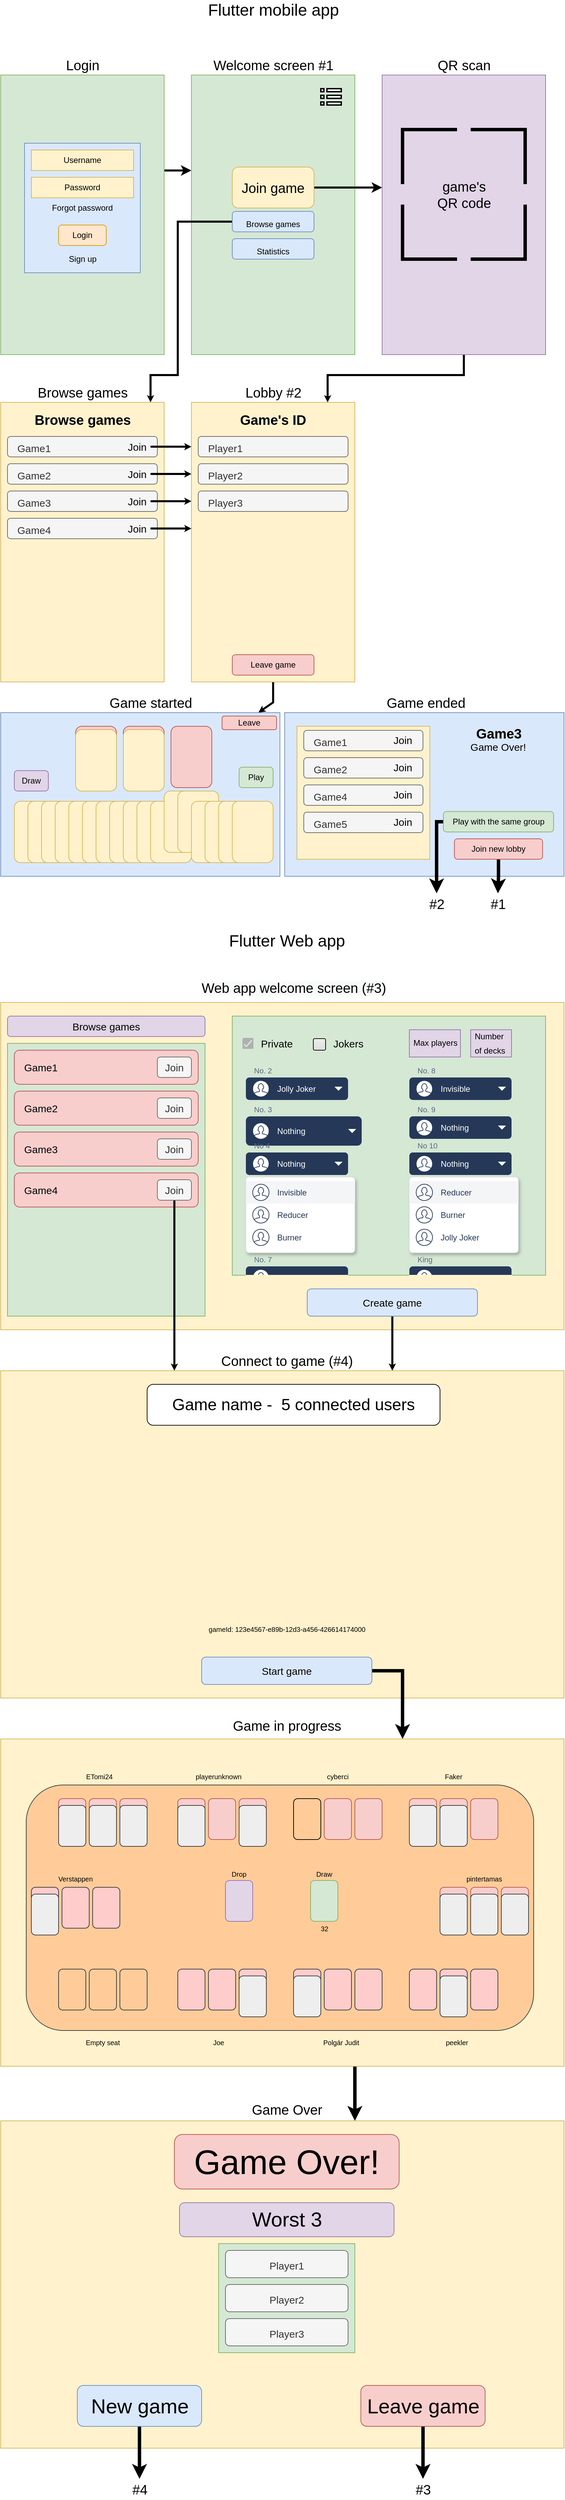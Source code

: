 <mxfile version="17.1.3" type="device"><diagram id="ppjYum0InHCJ8XuV95lM" name="Page-1"><mxGraphModel dx="1422" dy="726" grid="1" gridSize="10" guides="1" tooltips="1" connect="1" arrows="1" fold="1" page="1" pageScale="1" pageWidth="827" pageHeight="1169" math="0" shadow="0"><root><mxCell id="0"/><mxCell id="1" parent="0"/><mxCell id="SEKt87RQ-kt64oMOEVJj-13" value="" style="edgeStyle=orthogonalEdgeStyle;rounded=0;orthogonalLoop=1;jettySize=auto;html=1;fontSize=24;strokeWidth=3;" parent="1" source="SEKt87RQ-kt64oMOEVJj-2" target="SEKt87RQ-kt64oMOEVJj-10" edge="1"><mxGeometry relative="1" as="geometry"><Array as="points"><mxPoint x="260" y="255"/><mxPoint x="260" y="255"/></Array></mxGeometry></mxCell><mxCell id="SEKt87RQ-kt64oMOEVJj-2" value="" style="rounded=0;whiteSpace=wrap;html=1;strokeColor=#82b366;fillColor=#d5e8d4;" parent="1" vertex="1"><mxGeometry y="115" width="240" height="410" as="geometry"/></mxCell><mxCell id="SEKt87RQ-kt64oMOEVJj-3" value="&lt;font style=&quot;font-size: 20px&quot;&gt;Login&lt;/font&gt;" style="text;html=1;align=center;verticalAlign=middle;resizable=0;points=[];autosize=1;strokeColor=none;fillColor=none;" parent="1" vertex="1"><mxGeometry x="90" y="90" width="60" height="20" as="geometry"/></mxCell><mxCell id="SEKt87RQ-kt64oMOEVJj-4" value="Forgot password" style="rounded=0;whiteSpace=wrap;html=1;strokeColor=#6c8ebf;fillColor=#dae8fc;" parent="1" vertex="1"><mxGeometry x="35" y="215" width="170" height="190" as="geometry"/></mxCell><mxCell id="SEKt87RQ-kt64oMOEVJj-5" value="Username" style="rounded=0;whiteSpace=wrap;html=1;fillColor=#fff2cc;strokeColor=#d6b656;" parent="1" vertex="1"><mxGeometry x="45" y="225" width="150" height="30" as="geometry"/></mxCell><mxCell id="SEKt87RQ-kt64oMOEVJj-6" value="Password" style="rounded=0;whiteSpace=wrap;html=1;fillColor=#fff2cc;strokeColor=#d6b656;" parent="1" vertex="1"><mxGeometry x="45" y="265" width="150" height="30" as="geometry"/></mxCell><mxCell id="SEKt87RQ-kt64oMOEVJj-8" value="Login" style="rounded=1;whiteSpace=wrap;html=1;strokeColor=#d79b00;fillColor=#ffe6cc;" parent="1" vertex="1"><mxGeometry x="85" y="335" width="70" height="30" as="geometry"/></mxCell><mxCell id="SEKt87RQ-kt64oMOEVJj-9" value="Sign up" style="text;html=1;align=center;verticalAlign=middle;resizable=0;points=[];autosize=1;strokeColor=none;fillColor=none;" parent="1" vertex="1"><mxGeometry x="90" y="375" width="60" height="20" as="geometry"/></mxCell><mxCell id="SEKt87RQ-kt64oMOEVJj-10" value="" style="rounded=0;whiteSpace=wrap;html=1;strokeColor=#82b366;fillColor=#d5e8d4;" parent="1" vertex="1"><mxGeometry x="280" y="115" width="240" height="410" as="geometry"/></mxCell><mxCell id="SEKt87RQ-kt64oMOEVJj-22" style="edgeStyle=orthogonalEdgeStyle;rounded=0;orthogonalLoop=1;jettySize=auto;html=1;fontSize=20;strokeWidth=3;" parent="1" source="SEKt87RQ-kt64oMOEVJj-14" target="SEKt87RQ-kt64oMOEVJj-21" edge="1"><mxGeometry relative="1" as="geometry"><Array as="points"><mxPoint x="570" y="295"/><mxPoint x="570" y="295"/></Array></mxGeometry></mxCell><mxCell id="SEKt87RQ-kt64oMOEVJj-14" value="&lt;font style=&quot;font-size: 20px&quot;&gt;Join game&lt;/font&gt;" style="rounded=1;whiteSpace=wrap;html=1;fontSize=24;fillColor=#fff2cc;strokeColor=#d6b656;" parent="1" vertex="1"><mxGeometry x="340" y="250" width="120" height="60" as="geometry"/></mxCell><mxCell id="SEKt87RQ-kt64oMOEVJj-17" value="" style="html=1;verticalLabelPosition=bottom;align=center;labelBackgroundColor=#ffffff;verticalAlign=top;strokeWidth=2;shadow=0;dashed=0;shape=mxgraph.ios7.icons.preferences;pointerEvents=1;rounded=1;fontSize=24;" parent="1" vertex="1"><mxGeometry x="470" y="135" width="30" height="24" as="geometry"/></mxCell><mxCell id="SEKt87RQ-kt64oMOEVJj-18" value="&lt;font style=&quot;font-size: 20px&quot;&gt;Welcome screen #1&lt;/font&gt;" style="text;html=1;align=center;verticalAlign=middle;resizable=0;points=[];autosize=1;strokeColor=none;fillColor=none;fontSize=24;" parent="1" vertex="1"><mxGeometry x="305" y="80" width="190" height="40" as="geometry"/></mxCell><mxCell id="SEKt87RQ-kt64oMOEVJj-20" value="&lt;font style=&quot;font-size: 12px&quot;&gt;Statistics&lt;/font&gt;" style="rounded=1;whiteSpace=wrap;html=1;fontSize=24;fillColor=#dae8fc;strokeColor=#6c8ebf;" parent="1" vertex="1"><mxGeometry x="340" y="355" width="120" height="30" as="geometry"/></mxCell><mxCell id="SEKt87RQ-kt64oMOEVJj-33" style="edgeStyle=orthogonalEdgeStyle;rounded=0;orthogonalLoop=1;jettySize=auto;html=1;fontSize=20;strokeWidth=1;endSize=1;startSize=1;jumpSize=1;startArrow=none;" parent="1" source="SEKt87RQ-kt64oMOEVJj-34" target="SEKt87RQ-kt64oMOEVJj-32" edge="1"><mxGeometry relative="1" as="geometry"><Array as="points"><mxPoint x="400" y="565"/></Array></mxGeometry></mxCell><mxCell id="SEKt87RQ-kt64oMOEVJj-119" style="edgeStyle=orthogonalEdgeStyle;rounded=0;jumpSize=1;orthogonalLoop=1;jettySize=auto;html=1;fontSize=15;startSize=1;endSize=1;strokeWidth=3;" parent="1" source="SEKt87RQ-kt64oMOEVJj-21" target="SEKt87RQ-kt64oMOEVJj-32" edge="1"><mxGeometry relative="1" as="geometry"><Array as="points"><mxPoint x="680" y="555"/><mxPoint x="480" y="555"/></Array></mxGeometry></mxCell><mxCell id="SEKt87RQ-kt64oMOEVJj-21" value="" style="rounded=0;whiteSpace=wrap;html=1;strokeColor=#9673a6;fillColor=#e1d5e7;" parent="1" vertex="1"><mxGeometry x="560" y="115" width="240" height="410" as="geometry"/></mxCell><mxCell id="SEKt87RQ-kt64oMOEVJj-24" value="" style="endArrow=none;html=1;rounded=0;fontSize=20;strokeWidth=5;" parent="1" edge="1"><mxGeometry width="50" height="50" relative="1" as="geometry"><mxPoint x="670" y="195" as="sourcePoint"/><mxPoint x="590" y="275" as="targetPoint"/><Array as="points"><mxPoint x="590" y="195"/></Array></mxGeometry></mxCell><mxCell id="SEKt87RQ-kt64oMOEVJj-25" value="" style="endArrow=none;html=1;rounded=0;fontSize=20;strokeWidth=5;" parent="1" edge="1"><mxGeometry width="50" height="50" relative="1" as="geometry"><mxPoint x="690" y="195" as="sourcePoint"/><mxPoint x="770" y="275" as="targetPoint"/><Array as="points"><mxPoint x="770" y="195"/></Array></mxGeometry></mxCell><mxCell id="SEKt87RQ-kt64oMOEVJj-28" value="" style="endArrow=none;html=1;rounded=0;fontSize=20;strokeWidth=5;" parent="1" edge="1"><mxGeometry width="50" height="50" relative="1" as="geometry"><mxPoint x="690" y="385" as="sourcePoint"/><mxPoint x="770" y="305" as="targetPoint"/><Array as="points"><mxPoint x="770" y="385"/></Array></mxGeometry></mxCell><mxCell id="SEKt87RQ-kt64oMOEVJj-29" value="" style="endArrow=none;html=1;rounded=0;fontSize=20;strokeWidth=5;" parent="1" edge="1"><mxGeometry width="50" height="50" relative="1" as="geometry"><mxPoint x="670" y="385" as="sourcePoint"/><mxPoint x="590" y="305" as="targetPoint"/><Array as="points"><mxPoint x="590" y="385"/></Array></mxGeometry></mxCell><mxCell id="SEKt87RQ-kt64oMOEVJj-30" value="QR scan" style="text;html=1;align=center;verticalAlign=middle;resizable=0;points=[];autosize=1;strokeColor=none;fillColor=none;fontSize=20;" parent="1" vertex="1"><mxGeometry x="635" y="85" width="90" height="30" as="geometry"/></mxCell><mxCell id="SEKt87RQ-kt64oMOEVJj-31" value="game's&lt;br&gt;QR code" style="text;html=1;align=center;verticalAlign=middle;resizable=0;points=[];autosize=1;strokeColor=none;fillColor=none;fontSize=20;" parent="1" vertex="1"><mxGeometry x="635" y="265" width="90" height="50" as="geometry"/></mxCell><mxCell id="SEKt87RQ-kt64oMOEVJj-121" style="edgeStyle=orthogonalEdgeStyle;rounded=0;jumpSize=1;orthogonalLoop=1;jettySize=auto;html=1;fontSize=15;startSize=1;endSize=1;strokeWidth=3;" parent="1" source="SEKt87RQ-kt64oMOEVJj-32" target="SEKt87RQ-kt64oMOEVJj-43" edge="1"><mxGeometry relative="1" as="geometry"><mxPoint x="750" y="1015" as="targetPoint"/><Array as="points"><mxPoint x="400" y="1035"/></Array></mxGeometry></mxCell><mxCell id="SEKt87RQ-kt64oMOEVJj-32" value="" style="rounded=0;whiteSpace=wrap;html=1;strokeColor=#d6b656;fillColor=#fff2cc;" parent="1" vertex="1"><mxGeometry x="280" y="595" width="240" height="410" as="geometry"/></mxCell><mxCell id="SEKt87RQ-kt64oMOEVJj-34" value="Lobby #2" style="text;html=1;align=center;verticalAlign=middle;resizable=0;points=[];autosize=1;strokeColor=none;fillColor=none;fontSize=20;" parent="1" vertex="1"><mxGeometry x="350" y="565" width="100" height="30" as="geometry"/></mxCell><mxCell id="SEKt87RQ-kt64oMOEVJj-36" value="&lt;b&gt;Game's ID&lt;/b&gt;" style="text;html=1;strokeColor=none;fillColor=none;align=center;verticalAlign=middle;whiteSpace=wrap;rounded=0;fontSize=20;" parent="1" vertex="1"><mxGeometry x="345" y="605" width="110" height="30" as="geometry"/></mxCell><mxCell id="SEKt87RQ-kt64oMOEVJj-37" value="&lt;font style=&quot;font-size: 15px&quot;&gt;&amp;nbsp; &amp;nbsp;Player1&lt;/font&gt;" style="rounded=1;whiteSpace=wrap;html=1;fontSize=20;strokeColor=#666666;fillColor=#f5f5f5;fontColor=#333333;align=left;" parent="1" vertex="1"><mxGeometry x="290" y="645" width="220" height="30" as="geometry"/></mxCell><mxCell id="SEKt87RQ-kt64oMOEVJj-38" value="&lt;font style=&quot;font-size: 15px&quot;&gt;&amp;nbsp; &amp;nbsp;Player2&lt;/font&gt;" style="rounded=1;whiteSpace=wrap;html=1;fontSize=20;strokeColor=#666666;fillColor=#f5f5f5;fontColor=#333333;align=left;" parent="1" vertex="1"><mxGeometry x="290" y="685" width="220" height="30" as="geometry"/></mxCell><mxCell id="SEKt87RQ-kt64oMOEVJj-39" value="&lt;font style=&quot;font-size: 15px&quot;&gt;&amp;nbsp; &amp;nbsp;Player3&lt;/font&gt;" style="rounded=1;whiteSpace=wrap;html=1;fontSize=20;strokeColor=#666666;fillColor=#f5f5f5;fontColor=#333333;align=left;" parent="1" vertex="1"><mxGeometry x="290" y="725" width="220" height="30" as="geometry"/></mxCell><mxCell id="SEKt87RQ-kt64oMOEVJj-41" value="Leave game" style="rounded=1;whiteSpace=wrap;html=1;fontSize=12;strokeColor=#b85450;fillColor=#f8cecc;" parent="1" vertex="1"><mxGeometry x="340" y="965" width="120" height="30" as="geometry"/></mxCell><mxCell id="SEKt87RQ-kt64oMOEVJj-43" value="" style="rounded=0;whiteSpace=wrap;html=1;strokeColor=#6c8ebf;fillColor=#dae8fc;rotation=90;" parent="1" vertex="1"><mxGeometry x="85" y="965" width="240" height="410" as="geometry"/></mxCell><mxCell id="SEKt87RQ-kt64oMOEVJj-44" value="&lt;font style=&quot;font-size: 20px&quot;&gt;Game started&lt;/font&gt;" style="text;html=1;align=center;verticalAlign=middle;resizable=0;points=[];autosize=1;strokeColor=none;fillColor=none;fontSize=12;" parent="1" vertex="1"><mxGeometry x="150" y="1025" width="140" height="20" as="geometry"/></mxCell><mxCell id="SEKt87RQ-kt64oMOEVJj-45" value="" style="rounded=1;whiteSpace=wrap;html=1;fontSize=20;strokeColor=#d6b656;fillColor=#fff2cc;" parent="1" vertex="1"><mxGeometry x="20" y="1180" width="60" height="90" as="geometry"/></mxCell><mxCell id="SEKt87RQ-kt64oMOEVJj-47" value="" style="rounded=1;whiteSpace=wrap;html=1;fontSize=20;strokeColor=#d6b656;fillColor=#fff2cc;" parent="1" vertex="1"><mxGeometry x="40" y="1180" width="60" height="90" as="geometry"/></mxCell><mxCell id="SEKt87RQ-kt64oMOEVJj-48" value="" style="rounded=1;whiteSpace=wrap;html=1;fontSize=20;strokeColor=#d6b656;fillColor=#fff2cc;" parent="1" vertex="1"><mxGeometry x="60" y="1180" width="60" height="90" as="geometry"/></mxCell><mxCell id="SEKt87RQ-kt64oMOEVJj-49" value="" style="rounded=1;whiteSpace=wrap;html=1;fontSize=20;strokeColor=#d6b656;fillColor=#fff2cc;" parent="1" vertex="1"><mxGeometry x="80" y="1180" width="60" height="90" as="geometry"/></mxCell><mxCell id="SEKt87RQ-kt64oMOEVJj-50" value="" style="rounded=1;whiteSpace=wrap;html=1;fontSize=20;strokeColor=#d6b656;fillColor=#fff2cc;" parent="1" vertex="1"><mxGeometry x="100" y="1180" width="60" height="90" as="geometry"/></mxCell><mxCell id="SEKt87RQ-kt64oMOEVJj-51" value="" style="rounded=1;whiteSpace=wrap;html=1;fontSize=20;strokeColor=#d6b656;fillColor=#fff2cc;" parent="1" vertex="1"><mxGeometry x="120" y="1180" width="60" height="90" as="geometry"/></mxCell><mxCell id="SEKt87RQ-kt64oMOEVJj-52" value="" style="rounded=1;whiteSpace=wrap;html=1;fontSize=20;strokeColor=#d6b656;fillColor=#fff2cc;" parent="1" vertex="1"><mxGeometry x="140" y="1180" width="60" height="90" as="geometry"/></mxCell><mxCell id="SEKt87RQ-kt64oMOEVJj-53" value="" style="rounded=1;whiteSpace=wrap;html=1;fontSize=20;strokeColor=#d6b656;fillColor=#fff2cc;" parent="1" vertex="1"><mxGeometry x="160" y="1180" width="60" height="90" as="geometry"/></mxCell><mxCell id="SEKt87RQ-kt64oMOEVJj-54" value="" style="rounded=1;whiteSpace=wrap;html=1;fontSize=20;strokeColor=#d6b656;fillColor=#fff2cc;" parent="1" vertex="1"><mxGeometry x="180" y="1180" width="60" height="90" as="geometry"/></mxCell><mxCell id="SEKt87RQ-kt64oMOEVJj-55" value="" style="rounded=1;whiteSpace=wrap;html=1;fontSize=20;strokeColor=#d6b656;fillColor=#fff2cc;" parent="1" vertex="1"><mxGeometry x="200" y="1180" width="60" height="90" as="geometry"/></mxCell><mxCell id="SEKt87RQ-kt64oMOEVJj-56" value="" style="rounded=1;whiteSpace=wrap;html=1;fontSize=20;strokeColor=#d6b656;fillColor=#fff2cc;" parent="1" vertex="1"><mxGeometry x="220" y="1180" width="60" height="90" as="geometry"/></mxCell><mxCell id="SEKt87RQ-kt64oMOEVJj-57" value="" style="rounded=1;whiteSpace=wrap;html=1;fontSize=20;strokeColor=#d6b656;fillColor=#fff2cc;" parent="1" vertex="1"><mxGeometry x="240" y="1165" width="60" height="90" as="geometry"/></mxCell><mxCell id="SEKt87RQ-kt64oMOEVJj-58" value="" style="rounded=1;whiteSpace=wrap;html=1;fontSize=20;strokeColor=#d6b656;fillColor=#fff2cc;" parent="1" vertex="1"><mxGeometry x="260" y="1165" width="60" height="90" as="geometry"/></mxCell><mxCell id="SEKt87RQ-kt64oMOEVJj-59" value="" style="rounded=1;whiteSpace=wrap;html=1;fontSize=20;strokeColor=#d6b656;fillColor=#fff2cc;" parent="1" vertex="1"><mxGeometry x="280" y="1180" width="60" height="90" as="geometry"/></mxCell><mxCell id="SEKt87RQ-kt64oMOEVJj-60" value="" style="rounded=1;whiteSpace=wrap;html=1;fontSize=20;strokeColor=#d6b656;fillColor=#fff2cc;" parent="1" vertex="1"><mxGeometry x="300" y="1180" width="60" height="90" as="geometry"/></mxCell><mxCell id="SEKt87RQ-kt64oMOEVJj-61" value="" style="rounded=1;whiteSpace=wrap;html=1;fontSize=20;strokeColor=#d6b656;fillColor=#fff2cc;" parent="1" vertex="1"><mxGeometry x="320" y="1180" width="60" height="90" as="geometry"/></mxCell><mxCell id="SEKt87RQ-kt64oMOEVJj-62" value="" style="rounded=1;whiteSpace=wrap;html=1;fontSize=20;strokeColor=#d6b656;fillColor=#fff2cc;" parent="1" vertex="1"><mxGeometry x="340" y="1180" width="60" height="90" as="geometry"/></mxCell><mxCell id="SEKt87RQ-kt64oMOEVJj-63" value="" style="rounded=1;whiteSpace=wrap;html=1;fontSize=20;strokeColor=#b85450;fillColor=#f8cecc;" parent="1" vertex="1"><mxGeometry x="110" y="1070" width="60" height="90" as="geometry"/></mxCell><mxCell id="SEKt87RQ-kt64oMOEVJj-64" value="" style="rounded=1;whiteSpace=wrap;html=1;fontSize=20;strokeColor=#b85450;fillColor=#f8cecc;" parent="1" vertex="1"><mxGeometry x="180" y="1070" width="60" height="90" as="geometry"/></mxCell><mxCell id="SEKt87RQ-kt64oMOEVJj-65" value="" style="rounded=1;whiteSpace=wrap;html=1;fontSize=20;strokeColor=#b85450;fillColor=#f8cecc;" parent="1" vertex="1"><mxGeometry x="250" y="1070" width="60" height="90" as="geometry"/></mxCell><mxCell id="SEKt87RQ-kt64oMOEVJj-66" value="" style="rounded=1;whiteSpace=wrap;html=1;fontSize=20;strokeColor=#d6b656;fillColor=#fff2cc;" parent="1" vertex="1"><mxGeometry x="110" y="1075" width="60" height="90" as="geometry"/></mxCell><mxCell id="SEKt87RQ-kt64oMOEVJj-67" value="" style="rounded=1;whiteSpace=wrap;html=1;fontSize=20;strokeColor=#d6b656;fillColor=#fff2cc;" parent="1" vertex="1"><mxGeometry x="180" y="1075" width="60" height="90" as="geometry"/></mxCell><mxCell id="SEKt87RQ-kt64oMOEVJj-71" value="Leave" style="rounded=1;whiteSpace=wrap;html=1;fontSize=12;strokeColor=#b85450;fillColor=#f8cecc;" parent="1" vertex="1"><mxGeometry x="325" y="1055" width="80" height="20" as="geometry"/></mxCell><mxCell id="SEKt87RQ-kt64oMOEVJj-91" value="Play" style="rounded=1;whiteSpace=wrap;html=1;fontSize=12;fillColor=#d5e8d4;strokeColor=#82b366;" parent="1" vertex="1"><mxGeometry x="350" y="1130" width="50" height="30" as="geometry"/></mxCell><mxCell id="SEKt87RQ-kt64oMOEVJj-92" value="Draw" style="rounded=1;whiteSpace=wrap;html=1;fontSize=12;fillColor=#e1d5e7;strokeColor=#9673a6;" parent="1" vertex="1"><mxGeometry x="20" y="1135" width="50" height="30" as="geometry"/></mxCell><mxCell id="SEKt87RQ-kt64oMOEVJj-93" value="" style="rounded=0;whiteSpace=wrap;html=1;strokeColor=#d6b656;fillColor=#fff2cc;fontSize=15;" parent="1" vertex="1"><mxGeometry y="1475" width="827" height="480" as="geometry"/></mxCell><mxCell id="SEKt87RQ-kt64oMOEVJj-113" style="edgeStyle=orthogonalEdgeStyle;rounded=0;jumpSize=1;orthogonalLoop=1;jettySize=auto;html=1;fontSize=15;startSize=1;endSize=1;strokeWidth=3;" parent="1" source="SEKt87RQ-kt64oMOEVJj-95" target="SEKt87RQ-kt64oMOEVJj-96" edge="1"><mxGeometry relative="1" as="geometry"><Array as="points"><mxPoint x="260" y="330"/><mxPoint x="260" y="555"/><mxPoint x="220" y="555"/></Array></mxGeometry></mxCell><mxCell id="SEKt87RQ-kt64oMOEVJj-95" value="&lt;span style=&quot;font-size: 12px&quot;&gt;Browse games&lt;/span&gt;" style="rounded=1;whiteSpace=wrap;html=1;fontSize=24;fillColor=#dae8fc;strokeColor=#6c8ebf;" parent="1" vertex="1"><mxGeometry x="340" y="315" width="120" height="30" as="geometry"/></mxCell><mxCell id="SEKt87RQ-kt64oMOEVJj-96" value="" style="rounded=0;whiteSpace=wrap;html=1;strokeColor=#d6b656;fillColor=#fff2cc;" parent="1" vertex="1"><mxGeometry y="595" width="240" height="410" as="geometry"/></mxCell><mxCell id="SEKt87RQ-kt64oMOEVJj-99" value="&lt;b&gt;Browse games&lt;/b&gt;" style="text;html=1;strokeColor=none;fillColor=none;align=center;verticalAlign=middle;whiteSpace=wrap;rounded=0;fontSize=20;" parent="1" vertex="1"><mxGeometry x="42.5" y="605" width="155" height="30" as="geometry"/></mxCell><mxCell id="SEKt87RQ-kt64oMOEVJj-100" value="&lt;font style=&quot;font-size: 15px&quot;&gt;&amp;nbsp; &amp;nbsp;Game1&lt;/font&gt;" style="rounded=1;whiteSpace=wrap;html=1;fontSize=20;strokeColor=#666666;fillColor=#f5f5f5;fontColor=#333333;align=left;" parent="1" vertex="1"><mxGeometry x="10" y="645" width="220" height="30" as="geometry"/></mxCell><mxCell id="SEKt87RQ-kt64oMOEVJj-101" value="&lt;font style=&quot;font-size: 15px&quot;&gt;&amp;nbsp; &amp;nbsp;Game2&lt;/font&gt;" style="rounded=1;whiteSpace=wrap;html=1;fontSize=20;strokeColor=#666666;fillColor=#f5f5f5;fontColor=#333333;align=left;" parent="1" vertex="1"><mxGeometry x="10" y="685" width="220" height="30" as="geometry"/></mxCell><mxCell id="SEKt87RQ-kt64oMOEVJj-102" value="&lt;font style=&quot;font-size: 15px&quot;&gt;&amp;nbsp; &amp;nbsp;Game3&lt;/font&gt;" style="rounded=1;whiteSpace=wrap;html=1;fontSize=20;strokeColor=#666666;fillColor=#f5f5f5;fontColor=#333333;align=left;" parent="1" vertex="1"><mxGeometry x="10" y="725" width="220" height="30" as="geometry"/></mxCell><mxCell id="SEKt87RQ-kt64oMOEVJj-103" value="&lt;font style=&quot;font-size: 15px&quot;&gt;&amp;nbsp; &amp;nbsp;Game4&lt;/font&gt;" style="rounded=1;whiteSpace=wrap;html=1;fontSize=20;strokeColor=#666666;fillColor=#f5f5f5;fontColor=#333333;align=left;" parent="1" vertex="1"><mxGeometry x="10" y="765" width="220" height="30" as="geometry"/></mxCell><mxCell id="SEKt87RQ-kt64oMOEVJj-115" style="edgeStyle=orthogonalEdgeStyle;rounded=0;jumpSize=1;orthogonalLoop=1;jettySize=auto;html=1;fontSize=15;startSize=1;endSize=1;strokeWidth=3;" parent="1" source="SEKt87RQ-kt64oMOEVJj-108" target="SEKt87RQ-kt64oMOEVJj-32" edge="1"><mxGeometry relative="1" as="geometry"><Array as="points"><mxPoint x="280" y="660"/><mxPoint x="280" y="660"/></Array></mxGeometry></mxCell><mxCell id="SEKt87RQ-kt64oMOEVJj-108" value="Join" style="text;html=1;align=center;verticalAlign=middle;resizable=0;points=[];autosize=1;strokeColor=none;fillColor=none;fontSize=15;" parent="1" vertex="1"><mxGeometry x="180" y="650" width="40" height="20" as="geometry"/></mxCell><mxCell id="SEKt87RQ-kt64oMOEVJj-116" style="edgeStyle=orthogonalEdgeStyle;rounded=0;jumpSize=1;orthogonalLoop=1;jettySize=auto;html=1;fontSize=15;startSize=1;endSize=1;strokeWidth=3;" parent="1" source="SEKt87RQ-kt64oMOEVJj-109" target="SEKt87RQ-kt64oMOEVJj-32" edge="1"><mxGeometry relative="1" as="geometry"><Array as="points"><mxPoint x="270" y="700"/><mxPoint x="270" y="700"/></Array></mxGeometry></mxCell><mxCell id="SEKt87RQ-kt64oMOEVJj-109" value="Join" style="text;html=1;align=center;verticalAlign=middle;resizable=0;points=[];autosize=1;strokeColor=none;fillColor=none;fontSize=15;" parent="1" vertex="1"><mxGeometry x="180" y="690" width="40" height="20" as="geometry"/></mxCell><mxCell id="SEKt87RQ-kt64oMOEVJj-117" style="edgeStyle=orthogonalEdgeStyle;rounded=0;jumpSize=1;orthogonalLoop=1;jettySize=auto;html=1;fontSize=15;startSize=1;endSize=1;strokeWidth=3;" parent="1" source="SEKt87RQ-kt64oMOEVJj-110" target="SEKt87RQ-kt64oMOEVJj-32" edge="1"><mxGeometry relative="1" as="geometry"><Array as="points"><mxPoint x="270" y="740"/><mxPoint x="270" y="740"/></Array></mxGeometry></mxCell><mxCell id="SEKt87RQ-kt64oMOEVJj-110" value="Join" style="text;html=1;align=center;verticalAlign=middle;resizable=0;points=[];autosize=1;strokeColor=none;fillColor=none;fontSize=15;" parent="1" vertex="1"><mxGeometry x="180" y="730" width="40" height="20" as="geometry"/></mxCell><mxCell id="SEKt87RQ-kt64oMOEVJj-118" style="edgeStyle=orthogonalEdgeStyle;rounded=0;jumpSize=1;orthogonalLoop=1;jettySize=auto;html=1;fontSize=15;startSize=1;endSize=1;strokeWidth=3;" parent="1" source="SEKt87RQ-kt64oMOEVJj-111" target="SEKt87RQ-kt64oMOEVJj-32" edge="1"><mxGeometry relative="1" as="geometry"><Array as="points"><mxPoint x="270" y="780"/><mxPoint x="270" y="780"/></Array></mxGeometry></mxCell><mxCell id="SEKt87RQ-kt64oMOEVJj-111" value="Join" style="text;html=1;align=center;verticalAlign=middle;resizable=0;points=[];autosize=1;strokeColor=none;fillColor=none;fontSize=15;" parent="1" vertex="1"><mxGeometry x="180" y="770" width="40" height="20" as="geometry"/></mxCell><mxCell id="SEKt87RQ-kt64oMOEVJj-123" value="Browse games" style="rounded=1;whiteSpace=wrap;html=1;fontSize=15;strokeColor=#9673a6;fillColor=#e1d5e7;" parent="1" vertex="1"><mxGeometry x="10" y="1495" width="290" height="30" as="geometry"/></mxCell><mxCell id="SEKt87RQ-kt64oMOEVJj-124" value="" style="rounded=0;whiteSpace=wrap;html=1;fontSize=15;fillColor=#d5e8d4;strokeColor=#82b366;" parent="1" vertex="1"><mxGeometry x="10" y="1535" width="290" height="400" as="geometry"/></mxCell><mxCell id="SEKt87RQ-kt64oMOEVJj-125" value="&lt;span style=&quot;color: rgb(51 , 51 , 51)&quot;&gt;&amp;nbsp; &amp;nbsp;&lt;/span&gt;Game1" style="rounded=1;whiteSpace=wrap;html=1;fontSize=15;strokeColor=#b85450;fillColor=#f8cecc;align=left;" parent="1" vertex="1"><mxGeometry x="20" y="1545" width="270" height="50" as="geometry"/></mxCell><mxCell id="SEKt87RQ-kt64oMOEVJj-126" value="Join" style="rounded=1;whiteSpace=wrap;html=1;fontSize=15;strokeColor=#666666;fillColor=#f5f5f5;fontColor=#333333;" parent="1" vertex="1"><mxGeometry x="230" y="1555" width="50" height="30" as="geometry"/></mxCell><mxCell id="SEKt87RQ-kt64oMOEVJj-127" value="&lt;span style=&quot;color: rgb(51 , 51 , 51)&quot;&gt;&amp;nbsp; &amp;nbsp;&lt;/span&gt;Game2" style="rounded=1;whiteSpace=wrap;html=1;fontSize=15;strokeColor=#b85450;fillColor=#f8cecc;align=left;" parent="1" vertex="1"><mxGeometry x="20" y="1605" width="270" height="50" as="geometry"/></mxCell><mxCell id="SEKt87RQ-kt64oMOEVJj-128" value="Join" style="rounded=1;whiteSpace=wrap;html=1;fontSize=15;strokeColor=#666666;fillColor=#f5f5f5;fontColor=#333333;" parent="1" vertex="1"><mxGeometry x="230" y="1615" width="50" height="30" as="geometry"/></mxCell><mxCell id="SEKt87RQ-kt64oMOEVJj-129" value="&lt;span style=&quot;color: rgb(51 , 51 , 51)&quot;&gt;&amp;nbsp; &amp;nbsp;&lt;/span&gt;Game3" style="rounded=1;whiteSpace=wrap;html=1;fontSize=15;strokeColor=#b85450;fillColor=#f8cecc;align=left;" parent="1" vertex="1"><mxGeometry x="20" y="1665" width="270" height="50" as="geometry"/></mxCell><mxCell id="SEKt87RQ-kt64oMOEVJj-130" value="Join" style="rounded=1;whiteSpace=wrap;html=1;fontSize=15;strokeColor=#666666;fillColor=#f5f5f5;fontColor=#333333;" parent="1" vertex="1"><mxGeometry x="230" y="1675" width="50" height="30" as="geometry"/></mxCell><mxCell id="SEKt87RQ-kt64oMOEVJj-131" value="&lt;span style=&quot;color: rgb(51 , 51 , 51)&quot;&gt;&amp;nbsp; &amp;nbsp;&lt;/span&gt;Game4" style="rounded=1;whiteSpace=wrap;html=1;fontSize=15;strokeColor=#b85450;fillColor=#f8cecc;align=left;" parent="1" vertex="1"><mxGeometry x="20" y="1725" width="270" height="50" as="geometry"/></mxCell><mxCell id="SEKt87RQ-kt64oMOEVJj-223" style="edgeStyle=orthogonalEdgeStyle;rounded=0;jumpSize=1;orthogonalLoop=1;jettySize=auto;html=1;fontSize=12;startSize=1;endSize=1;strokeWidth=3;" parent="1" source="SEKt87RQ-kt64oMOEVJj-132" target="SEKt87RQ-kt64oMOEVJj-220" edge="1"><mxGeometry relative="1" as="geometry"><Array as="points"><mxPoint x="255" y="1955"/><mxPoint x="255" y="1955"/></Array></mxGeometry></mxCell><mxCell id="SEKt87RQ-kt64oMOEVJj-132" value="Join" style="rounded=1;whiteSpace=wrap;html=1;fontSize=15;strokeColor=#666666;fillColor=#f5f5f5;fontColor=#333333;" parent="1" vertex="1"><mxGeometry x="230" y="1735" width="50" height="30" as="geometry"/></mxCell><mxCell id="SEKt87RQ-kt64oMOEVJj-133" value="Browse games" style="text;html=1;align=center;verticalAlign=middle;resizable=0;points=[];autosize=1;strokeColor=none;fillColor=none;fontSize=20;" parent="1" vertex="1"><mxGeometry x="45" y="565" width="150" height="30" as="geometry"/></mxCell><mxCell id="SEKt87RQ-kt64oMOEVJj-134" value="" style="rounded=0;whiteSpace=wrap;html=1;fontSize=15;fillColor=#d5e8d4;strokeColor=#82b366;" parent="1" vertex="1"><mxGeometry x="340" y="1495" width="460" height="380" as="geometry"/></mxCell><mxCell id="SEKt87RQ-kt64oMOEVJj-136" value="" style="dashed=0;labelPosition=right;align=left;shape=mxgraph.gmdl.checkbox;strokeColor=none;fillColor=#B0B0B0;strokeWidth=2;aspect=fixed;sketch=0;rounded=0;fontSize=15;" parent="1" vertex="1"><mxGeometry x="355" y="1527" width="16" height="16" as="geometry"/></mxCell><mxCell id="SEKt87RQ-kt64oMOEVJj-137" value="Private" style="text;html=1;align=center;verticalAlign=middle;resizable=0;points=[];autosize=1;strokeColor=none;fillColor=none;fontSize=15;" parent="1" vertex="1"><mxGeometry x="375" y="1525" width="60" height="20" as="geometry"/></mxCell><mxCell id="SEKt87RQ-kt64oMOEVJj-142" value="Max players" style="strokeWidth=1;shadow=0;dashed=0;align=center;shape=mxgraph.mockup.text.textBox;align=left;fontSize=12;spacingLeft=4;spacingTop=-3;strokeColor=#9673a6;mainText=;rounded=0;fillColor=#e1d5e7;horizontal=1;fontStyle=0;verticalAlign=middle;" parent="1" vertex="1"><mxGeometry x="600" y="1515" width="75" height="40" as="geometry"/></mxCell><mxCell id="SEKt87RQ-kt64oMOEVJj-143" value="&lt;span style=&quot;font-size: 12px&quot;&gt;Number&lt;br&gt;of decks&lt;/span&gt;" style="strokeWidth=1;shadow=0;dashed=0;align=center;html=1;shape=mxgraph.mockup.text.textBox;align=left;fontSize=17;spacingLeft=4;spacingTop=-3;strokeColor=#9673a6;mainText=;rounded=0;fillColor=#e1d5e7;" parent="1" vertex="1"><mxGeometry x="690" y="1515" width="60" height="40" as="geometry"/></mxCell><mxCell id="SEKt87RQ-kt64oMOEVJj-146" value="Jokers" style="text;html=1;align=center;verticalAlign=middle;resizable=0;points=[];autosize=1;strokeColor=none;fillColor=none;fontSize=15;" parent="1" vertex="1"><mxGeometry x="480" y="1525" width="60" height="20" as="geometry"/></mxCell><mxCell id="SEKt87RQ-kt64oMOEVJj-147" value="" style="html=1;shadow=0;dashed=0;shape=mxgraph.bootstrap.checkbox2;labelPosition=right;verticalLabelPosition=middle;align=left;verticalAlign=middle;gradientColor=#DEDEDE;fillColor=#EDEDED;checked=0;spacing=5;checkedFill=#0085FC;checkedStroke=#ffffff;sketch=0;rounded=0;fontSize=15;strokeColor=#000000;" parent="1" vertex="1"><mxGeometry x="459" y="1528" width="18" height="17" as="geometry"/></mxCell><mxCell id="SEKt87RQ-kt64oMOEVJj-159" value="No. 3" style="rounded=1;fillColor=none;strokeColor=none;html=1;fontColor=#596780;align=left;fontSize=11;spacingLeft=10;fontSize=11" parent="1" vertex="1"><mxGeometry x="360" y="1622" width="120" height="20" as="geometry"/></mxCell><mxCell id="SEKt87RQ-kt64oMOEVJj-181" value="" style="rounded=1;fillColor=#253858;strokeColor=none;html=1;fontSize=12;" parent="1" vertex="1"><mxGeometry x="360" y="1862" width="150" height="33" as="geometry"/></mxCell><mxCell id="SEKt87RQ-kt64oMOEVJj-182" value="" style="shape=triangle;direction=south;fillColor=#ffffff;strokeColor=none;html=1;rounded=0;fontSize=12;" parent="SEKt87RQ-kt64oMOEVJj-181" vertex="1"><mxGeometry x="1" y="0.5" width="12" height="6" relative="1" as="geometry"><mxPoint x="-20" y="-3" as="offset"/></mxGeometry></mxCell><mxCell id="SEKt87RQ-kt64oMOEVJj-183" value="Paige Turner" style="shape=mxgraph.ios7.icons.user;fillColor=#ffffff;strokeColor=#253858;html=1;fontColor=#ffffff;align=left;fontSize=12;spacingLeft=10;labelPosition=right;verticalLabelPosition=middle;verticalAlign=middle;rounded=0;" parent="SEKt87RQ-kt64oMOEVJj-181" vertex="1"><mxGeometry y="0.5" width="24" height="24" relative="1" as="geometry"><mxPoint x="10" y="-12" as="offset"/></mxGeometry></mxCell><mxCell id="SEKt87RQ-kt64oMOEVJj-160" value="" style="rounded=1;fillColor=#253858;strokeColor=none;html=1;fontSize=12;" parent="1" vertex="1"><mxGeometry x="360" y="1642" width="170" height="43" as="geometry"/></mxCell><mxCell id="SEKt87RQ-kt64oMOEVJj-161" value="" style="shape=triangle;direction=south;fillColor=#ffffff;strokeColor=none;html=1;rounded=0;fontSize=12;" parent="SEKt87RQ-kt64oMOEVJj-160" vertex="1"><mxGeometry x="1" y="0.5" width="12" height="6" relative="1" as="geometry"><mxPoint x="-20" y="-3" as="offset"/></mxGeometry></mxCell><mxCell id="SEKt87RQ-kt64oMOEVJj-162" value="Nothing" style="shape=mxgraph.ios7.icons.user;fillColor=#ffffff;strokeColor=#253858;html=1;fontColor=#ffffff;align=left;fontSize=12;spacingLeft=10;labelPosition=right;verticalLabelPosition=middle;verticalAlign=middle;rounded=0;" parent="SEKt87RQ-kt64oMOEVJj-160" vertex="1"><mxGeometry y="0.5" width="24" height="24" relative="1" as="geometry"><mxPoint x="10" y="-12" as="offset"/></mxGeometry></mxCell><mxCell id="SEKt87RQ-kt64oMOEVJj-163" value="" style="rounded=1;fillColor=#ffffff;strokeColor=#DFE1E5;shadow=1;html=1;arcSize=4;fontSize=12;" parent="1" vertex="1"><mxGeometry x="360" y="1731" width="160" height="111" as="geometry"/></mxCell><mxCell id="SEKt87RQ-kt64oMOEVJj-164" value="" style="rounded=0;fillColor=#F4F5F7;strokeColor=none;shadow=0;html=1;align=left;fontSize=12;spacingLeft=10;fontColor=#253858;resizeWidth=1" parent="SEKt87RQ-kt64oMOEVJj-163" vertex="1"><mxGeometry width="160" height="33" relative="1" as="geometry"><mxPoint y="6" as="offset"/></mxGeometry></mxCell><mxCell id="SEKt87RQ-kt64oMOEVJj-165" value="Invisible" style="shape=mxgraph.ios7.icons.user;fillColor=#ffffff;strokeColor=#253858;html=1;fontColor=#253858;align=left;fontSize=12;spacingLeft=10;labelPosition=right;verticalLabelPosition=middle;verticalAlign=middle;rounded=0;" parent="SEKt87RQ-kt64oMOEVJj-164" vertex="1"><mxGeometry y="0.5" width="24" height="24" relative="1" as="geometry"><mxPoint x="10" y="-12" as="offset"/></mxGeometry></mxCell><mxCell id="SEKt87RQ-kt64oMOEVJj-175" value="" style="rounded=1;fillColor=#253858;strokeColor=none;html=1;fontSize=12;" parent="SEKt87RQ-kt64oMOEVJj-164" vertex="1"><mxGeometry y="-42" width="150" height="33" as="geometry"/></mxCell><mxCell id="SEKt87RQ-kt64oMOEVJj-176" value="" style="shape=triangle;direction=south;fillColor=#ffffff;strokeColor=none;html=1;rounded=0;fontSize=12;" parent="SEKt87RQ-kt64oMOEVJj-175" vertex="1"><mxGeometry x="1" y="0.5" width="12" height="6" relative="1" as="geometry"><mxPoint x="-20" y="-3" as="offset"/></mxGeometry></mxCell><mxCell id="SEKt87RQ-kt64oMOEVJj-177" value="Paige Turner" style="shape=mxgraph.ios7.icons.user;fillColor=#ffffff;strokeColor=#253858;html=1;fontColor=#ffffff;align=left;fontSize=12;spacingLeft=10;labelPosition=right;verticalLabelPosition=middle;verticalAlign=middle;rounded=0;" parent="SEKt87RQ-kt64oMOEVJj-175" vertex="1"><mxGeometry y="0.5" width="24" height="24" relative="1" as="geometry"><mxPoint x="10" y="-12" as="offset"/></mxGeometry></mxCell><mxCell id="SEKt87RQ-kt64oMOEVJj-184" value="No 4" style="rounded=1;fillColor=none;strokeColor=none;html=1;fontColor=#596780;align=left;fontSize=11;spacingLeft=10;fontSize=11" parent="SEKt87RQ-kt64oMOEVJj-164" vertex="1"><mxGeometry y="-62" width="40" height="20" as="geometry"/></mxCell><mxCell id="SEKt87RQ-kt64oMOEVJj-185" value="" style="rounded=1;fillColor=#253858;strokeColor=none;html=1;fontSize=12;" parent="SEKt87RQ-kt64oMOEVJj-164" vertex="1"><mxGeometry y="-42" width="150" height="33" as="geometry"/></mxCell><mxCell id="SEKt87RQ-kt64oMOEVJj-186" value="" style="shape=triangle;direction=south;fillColor=#ffffff;strokeColor=none;html=1;rounded=0;fontSize=12;" parent="SEKt87RQ-kt64oMOEVJj-185" vertex="1"><mxGeometry x="1" y="0.5" width="12" height="6" relative="1" as="geometry"><mxPoint x="-20" y="-3" as="offset"/></mxGeometry></mxCell><mxCell id="SEKt87RQ-kt64oMOEVJj-187" value="Nothing" style="shape=mxgraph.ios7.icons.user;fillColor=#ffffff;strokeColor=#253858;html=1;fontColor=#ffffff;align=left;fontSize=12;spacingLeft=10;labelPosition=right;verticalLabelPosition=middle;verticalAlign=middle;rounded=0;" parent="SEKt87RQ-kt64oMOEVJj-185" vertex="1"><mxGeometry y="0.5" width="24" height="24" relative="1" as="geometry"><mxPoint x="10" y="-12" as="offset"/></mxGeometry></mxCell><mxCell id="SEKt87RQ-kt64oMOEVJj-166" value="" style="rounded=0;fillColor=none;strokeColor=none;shadow=0;html=1;align=left;fontSize=12;spacingLeft=10;fontColor=#253858;resizeWidth=1" parent="SEKt87RQ-kt64oMOEVJj-163" vertex="1"><mxGeometry width="160" height="33" relative="1" as="geometry"><mxPoint y="39" as="offset"/></mxGeometry></mxCell><mxCell id="SEKt87RQ-kt64oMOEVJj-167" value="Reducer" style="shape=mxgraph.ios7.icons.user;fillColor=#ffffff;strokeColor=#253858;html=1;fontColor=#253858;align=left;fontSize=12;spacingLeft=10;labelPosition=right;verticalLabelPosition=middle;verticalAlign=middle;rounded=0;" parent="SEKt87RQ-kt64oMOEVJj-166" vertex="1"><mxGeometry y="0.5" width="24" height="24" relative="1" as="geometry"><mxPoint x="10" y="-12" as="offset"/></mxGeometry></mxCell><mxCell id="SEKt87RQ-kt64oMOEVJj-168" value="" style="rounded=0;fillColor=none;strokeColor=none;shadow=0;html=1;align=left;fontSize=12;spacingLeft=10;fontColor=#253858;resizeWidth=1" parent="SEKt87RQ-kt64oMOEVJj-163" vertex="1"><mxGeometry width="160" height="33" relative="1" as="geometry"><mxPoint y="72" as="offset"/></mxGeometry></mxCell><mxCell id="SEKt87RQ-kt64oMOEVJj-169" value="Burner" style="shape=mxgraph.ios7.icons.user;fillColor=#ffffff;strokeColor=#253858;html=1;fontColor=#253858;align=left;fontSize=12;spacingLeft=10;labelPosition=right;verticalLabelPosition=middle;verticalAlign=middle;rounded=0;" parent="SEKt87RQ-kt64oMOEVJj-168" vertex="1"><mxGeometry y="0.5" width="24" height="24" relative="1" as="geometry"><mxPoint x="10" y="-12" as="offset"/></mxGeometry></mxCell><mxCell id="SEKt87RQ-kt64oMOEVJj-170" value="No. 2" style="rounded=1;fillColor=none;strokeColor=none;html=1;fontColor=#596780;align=left;fontSize=11;spacingLeft=10;fontSize=11" parent="1" vertex="1"><mxGeometry x="360" y="1565" width="120" height="20" as="geometry"/></mxCell><mxCell id="SEKt87RQ-kt64oMOEVJj-171" value="" style="rounded=1;fillColor=#253858;strokeColor=none;html=1;fontSize=12;" parent="1" vertex="1"><mxGeometry x="360" y="1585" width="150" height="33" as="geometry"/></mxCell><mxCell id="SEKt87RQ-kt64oMOEVJj-172" value="" style="shape=triangle;direction=south;fillColor=#ffffff;strokeColor=none;html=1;rounded=0;fontSize=12;" parent="SEKt87RQ-kt64oMOEVJj-171" vertex="1"><mxGeometry x="1" y="0.5" width="12" height="6" relative="1" as="geometry"><mxPoint x="-20" y="-3" as="offset"/></mxGeometry></mxCell><mxCell id="SEKt87RQ-kt64oMOEVJj-173" value="Jolly Joker" style="shape=mxgraph.ios7.icons.user;fillColor=#ffffff;strokeColor=#253858;html=1;fontColor=#ffffff;align=left;fontSize=12;spacingLeft=10;labelPosition=right;verticalLabelPosition=middle;verticalAlign=middle;rounded=0;" parent="SEKt87RQ-kt64oMOEVJj-171" vertex="1"><mxGeometry y="0.5" width="24" height="24" relative="1" as="geometry"><mxPoint x="10" y="-12" as="offset"/></mxGeometry></mxCell><mxCell id="SEKt87RQ-kt64oMOEVJj-180" value="No. 7" style="rounded=1;fillColor=none;strokeColor=none;html=1;fontColor=#596780;align=left;fontSize=11;spacingLeft=10;fontSize=11" parent="1" vertex="1"><mxGeometry x="360" y="1842" width="120" height="20" as="geometry"/></mxCell><mxCell id="SEKt87RQ-kt64oMOEVJj-192" value="" style="rounded=0;whiteSpace=wrap;html=1;strokeColor=#FFF2CC;fillColor=#FFF2CC;fontSize=12;" parent="1" vertex="1"><mxGeometry x="360" y="1875" width="150" height="20" as="geometry"/></mxCell><mxCell id="SEKt87RQ-kt64oMOEVJj-193" value="No. 9" style="rounded=1;fillColor=none;strokeColor=none;html=1;fontColor=#596780;align=left;fontSize=11;spacingLeft=10;fontSize=11" parent="1" vertex="1"><mxGeometry x="600" y="1622" width="120" height="20" as="geometry"/></mxCell><mxCell id="SEKt87RQ-kt64oMOEVJj-194" value="" style="rounded=1;fillColor=#253858;strokeColor=none;html=1;fontSize=12;" parent="1" vertex="1"><mxGeometry x="600" y="1642" width="150" height="33" as="geometry"/></mxCell><mxCell id="SEKt87RQ-kt64oMOEVJj-195" value="" style="shape=triangle;direction=south;fillColor=#ffffff;strokeColor=none;html=1;rounded=0;fontSize=12;" parent="SEKt87RQ-kt64oMOEVJj-194" vertex="1"><mxGeometry x="1" y="0.5" width="12" height="6" relative="1" as="geometry"><mxPoint x="-20" y="-3" as="offset"/></mxGeometry></mxCell><mxCell id="SEKt87RQ-kt64oMOEVJj-196" value="Nothing" style="shape=mxgraph.ios7.icons.user;fillColor=#ffffff;strokeColor=#253858;html=1;fontColor=#ffffff;align=left;fontSize=12;spacingLeft=10;labelPosition=right;verticalLabelPosition=middle;verticalAlign=middle;rounded=0;" parent="SEKt87RQ-kt64oMOEVJj-194" vertex="1"><mxGeometry y="0.5" width="24" height="24" relative="1" as="geometry"><mxPoint x="10" y="-12" as="offset"/></mxGeometry></mxCell><mxCell id="SEKt87RQ-kt64oMOEVJj-197" value="" style="rounded=1;fillColor=#ffffff;strokeColor=#DFE1E5;shadow=1;html=1;arcSize=4;fontSize=12;" parent="1" vertex="1"><mxGeometry x="600" y="1731" width="160" height="111" as="geometry"/></mxCell><mxCell id="SEKt87RQ-kt64oMOEVJj-198" value="" style="rounded=0;fillColor=#F4F5F7;strokeColor=none;shadow=0;html=1;align=left;fontSize=12;spacingLeft=10;fontColor=#253858;resizeWidth=1" parent="SEKt87RQ-kt64oMOEVJj-197" vertex="1"><mxGeometry width="160" height="33" relative="1" as="geometry"><mxPoint y="6" as="offset"/></mxGeometry></mxCell><mxCell id="SEKt87RQ-kt64oMOEVJj-199" value="Reducer" style="shape=mxgraph.ios7.icons.user;fillColor=#ffffff;strokeColor=#253858;html=1;fontColor=#253858;align=left;fontSize=12;spacingLeft=10;labelPosition=right;verticalLabelPosition=middle;verticalAlign=middle;rounded=0;" parent="SEKt87RQ-kt64oMOEVJj-198" vertex="1"><mxGeometry y="0.5" width="24" height="24" relative="1" as="geometry"><mxPoint x="10" y="-12" as="offset"/></mxGeometry></mxCell><mxCell id="SEKt87RQ-kt64oMOEVJj-200" value="" style="rounded=1;fillColor=#253858;strokeColor=none;html=1;fontSize=12;" parent="SEKt87RQ-kt64oMOEVJj-198" vertex="1"><mxGeometry y="-42" width="150" height="33" as="geometry"/></mxCell><mxCell id="SEKt87RQ-kt64oMOEVJj-201" value="" style="shape=triangle;direction=south;fillColor=#ffffff;strokeColor=none;html=1;rounded=0;fontSize=12;" parent="SEKt87RQ-kt64oMOEVJj-200" vertex="1"><mxGeometry x="1" y="0.5" width="12" height="6" relative="1" as="geometry"><mxPoint x="-20" y="-3" as="offset"/></mxGeometry></mxCell><mxCell id="SEKt87RQ-kt64oMOEVJj-202" value="Paige Turner" style="shape=mxgraph.ios7.icons.user;fillColor=#ffffff;strokeColor=#253858;html=1;fontColor=#ffffff;align=left;fontSize=12;spacingLeft=10;labelPosition=right;verticalLabelPosition=middle;verticalAlign=middle;rounded=0;" parent="SEKt87RQ-kt64oMOEVJj-200" vertex="1"><mxGeometry y="0.5" width="24" height="24" relative="1" as="geometry"><mxPoint x="10" y="-12" as="offset"/></mxGeometry></mxCell><mxCell id="SEKt87RQ-kt64oMOEVJj-203" value="No 10" style="rounded=1;fillColor=none;strokeColor=none;html=1;fontColor=#596780;align=left;fontSize=11;spacingLeft=10;fontSize=11" parent="SEKt87RQ-kt64oMOEVJj-198" vertex="1"><mxGeometry y="-62" width="40" height="20" as="geometry"/></mxCell><mxCell id="SEKt87RQ-kt64oMOEVJj-204" value="" style="rounded=1;fillColor=#253858;strokeColor=none;html=1;fontSize=12;" parent="SEKt87RQ-kt64oMOEVJj-198" vertex="1"><mxGeometry y="-42" width="150" height="33" as="geometry"/></mxCell><mxCell id="SEKt87RQ-kt64oMOEVJj-205" value="" style="shape=triangle;direction=south;fillColor=#ffffff;strokeColor=none;html=1;rounded=0;fontSize=12;" parent="SEKt87RQ-kt64oMOEVJj-204" vertex="1"><mxGeometry x="1" y="0.5" width="12" height="6" relative="1" as="geometry"><mxPoint x="-20" y="-3" as="offset"/></mxGeometry></mxCell><mxCell id="SEKt87RQ-kt64oMOEVJj-206" value="Nothing" style="shape=mxgraph.ios7.icons.user;fillColor=#ffffff;strokeColor=#253858;html=1;fontColor=#ffffff;align=left;fontSize=12;spacingLeft=10;labelPosition=right;verticalLabelPosition=middle;verticalAlign=middle;rounded=0;" parent="SEKt87RQ-kt64oMOEVJj-204" vertex="1"><mxGeometry y="0.5" width="24" height="24" relative="1" as="geometry"><mxPoint x="10" y="-12" as="offset"/></mxGeometry></mxCell><mxCell id="SEKt87RQ-kt64oMOEVJj-207" value="" style="rounded=0;fillColor=none;strokeColor=none;shadow=0;html=1;align=left;fontSize=12;spacingLeft=10;fontColor=#253858;resizeWidth=1" parent="SEKt87RQ-kt64oMOEVJj-197" vertex="1"><mxGeometry width="160" height="33" relative="1" as="geometry"><mxPoint y="39" as="offset"/></mxGeometry></mxCell><mxCell id="SEKt87RQ-kt64oMOEVJj-208" value="Burner" style="shape=mxgraph.ios7.icons.user;fillColor=#ffffff;strokeColor=#253858;html=1;fontColor=#253858;align=left;fontSize=12;spacingLeft=10;labelPosition=right;verticalLabelPosition=middle;verticalAlign=middle;rounded=0;" parent="SEKt87RQ-kt64oMOEVJj-207" vertex="1"><mxGeometry y="0.5" width="24" height="24" relative="1" as="geometry"><mxPoint x="10" y="-12" as="offset"/></mxGeometry></mxCell><mxCell id="SEKt87RQ-kt64oMOEVJj-209" value="" style="rounded=0;fillColor=none;strokeColor=none;shadow=0;html=1;align=left;fontSize=12;spacingLeft=10;fontColor=#253858;resizeWidth=1" parent="SEKt87RQ-kt64oMOEVJj-197" vertex="1"><mxGeometry width="160" height="33" relative="1" as="geometry"><mxPoint y="72" as="offset"/></mxGeometry></mxCell><mxCell id="SEKt87RQ-kt64oMOEVJj-210" value="Jolly Joker" style="shape=mxgraph.ios7.icons.user;fillColor=#ffffff;strokeColor=#253858;html=1;fontColor=#253858;align=left;fontSize=12;spacingLeft=10;labelPosition=right;verticalLabelPosition=middle;verticalAlign=middle;rounded=0;" parent="SEKt87RQ-kt64oMOEVJj-209" vertex="1"><mxGeometry y="0.5" width="24" height="24" relative="1" as="geometry"><mxPoint x="10" y="-12" as="offset"/></mxGeometry></mxCell><mxCell id="SEKt87RQ-kt64oMOEVJj-211" value="No. 8" style="rounded=1;fillColor=none;strokeColor=none;html=1;fontColor=#596780;align=left;fontSize=11;spacingLeft=10;fontSize=11" parent="1" vertex="1"><mxGeometry x="600" y="1565" width="120" height="20" as="geometry"/></mxCell><mxCell id="SEKt87RQ-kt64oMOEVJj-212" value="" style="rounded=1;fillColor=#253858;strokeColor=none;html=1;fontSize=12;" parent="1" vertex="1"><mxGeometry x="600" y="1585" width="150" height="33" as="geometry"/></mxCell><mxCell id="SEKt87RQ-kt64oMOEVJj-213" value="" style="shape=triangle;direction=south;fillColor=#ffffff;strokeColor=none;html=1;rounded=0;fontSize=12;" parent="SEKt87RQ-kt64oMOEVJj-212" vertex="1"><mxGeometry x="1" y="0.5" width="12" height="6" relative="1" as="geometry"><mxPoint x="-20" y="-3" as="offset"/></mxGeometry></mxCell><mxCell id="SEKt87RQ-kt64oMOEVJj-214" value="Invisible" style="shape=mxgraph.ios7.icons.user;fillColor=#ffffff;strokeColor=#253858;html=1;fontColor=#ffffff;align=left;fontSize=12;spacingLeft=10;labelPosition=right;verticalLabelPosition=middle;verticalAlign=middle;rounded=0;" parent="SEKt87RQ-kt64oMOEVJj-212" vertex="1"><mxGeometry y="0.5" width="24" height="24" relative="1" as="geometry"><mxPoint x="10" y="-12" as="offset"/></mxGeometry></mxCell><mxCell id="SEKt87RQ-kt64oMOEVJj-215" value="King" style="rounded=1;fillColor=none;strokeColor=none;html=1;fontColor=#596780;align=left;fontSize=11;spacingLeft=10;fontSize=11" parent="1" vertex="1"><mxGeometry x="600" y="1842" width="120" height="20" as="geometry"/></mxCell><mxCell id="SEKt87RQ-kt64oMOEVJj-216" value="" style="rounded=1;fillColor=#253858;strokeColor=none;html=1;fontSize=12;" parent="1" vertex="1"><mxGeometry x="600" y="1862" width="150" height="33" as="geometry"/></mxCell><mxCell id="SEKt87RQ-kt64oMOEVJj-217" value="" style="shape=triangle;direction=south;fillColor=#ffffff;strokeColor=none;html=1;rounded=0;fontSize=12;" parent="SEKt87RQ-kt64oMOEVJj-216" vertex="1"><mxGeometry x="1" y="0.5" width="12" height="6" relative="1" as="geometry"><mxPoint x="-20" y="-3" as="offset"/></mxGeometry></mxCell><mxCell id="SEKt87RQ-kt64oMOEVJj-218" value="Paige Turner" style="shape=mxgraph.ios7.icons.user;fillColor=#ffffff;strokeColor=#253858;html=1;fontColor=#ffffff;align=left;fontSize=12;spacingLeft=10;labelPosition=right;verticalLabelPosition=middle;verticalAlign=middle;rounded=0;" parent="SEKt87RQ-kt64oMOEVJj-216" vertex="1"><mxGeometry y="0.5" width="24" height="24" relative="1" as="geometry"><mxPoint x="10" y="-12" as="offset"/></mxGeometry></mxCell><mxCell id="SEKt87RQ-kt64oMOEVJj-219" value="" style="rounded=0;whiteSpace=wrap;html=1;strokeColor=#FFF2CC;fillColor=#FFF2CC;fontSize=12;" parent="1" vertex="1"><mxGeometry x="600" y="1875" width="150" height="20" as="geometry"/></mxCell><mxCell id="SEKt87RQ-kt64oMOEVJj-221" style="edgeStyle=orthogonalEdgeStyle;rounded=0;jumpSize=1;orthogonalLoop=1;jettySize=auto;html=1;fontSize=12;startSize=1;endSize=1;strokeWidth=3;" parent="1" source="SEKt87RQ-kt64oMOEVJj-94" target="SEKt87RQ-kt64oMOEVJj-220" edge="1"><mxGeometry relative="1" as="geometry"><Array as="points"><mxPoint x="575" y="1995"/><mxPoint x="575" y="1995"/></Array></mxGeometry></mxCell><mxCell id="SEKt87RQ-kt64oMOEVJj-94" value="Create game" style="rounded=1;whiteSpace=wrap;html=1;fontSize=15;strokeColor=#6c8ebf;fillColor=#dae8fc;" parent="1" vertex="1"><mxGeometry x="450" y="1895" width="250" height="40" as="geometry"/></mxCell><mxCell id="SEKt87RQ-kt64oMOEVJj-220" value="" style="rounded=0;whiteSpace=wrap;html=1;strokeColor=#d6b656;fillColor=#fff2cc;fontSize=15;" parent="1" vertex="1"><mxGeometry y="2015" width="827" height="480" as="geometry"/></mxCell><mxCell id="yS81N7TqcBEEIV7qOpfk-4" style="edgeStyle=orthogonalEdgeStyle;rounded=0;orthogonalLoop=1;jettySize=auto;html=1;fontSize=24;strokeWidth=5;" parent="1" source="SEKt87RQ-kt64oMOEVJj-222" target="yS81N7TqcBEEIV7qOpfk-3" edge="1"><mxGeometry relative="1" as="geometry"><Array as="points"><mxPoint x="590" y="2455"/></Array></mxGeometry></mxCell><mxCell id="SEKt87RQ-kt64oMOEVJj-222" value="Start game" style="rounded=1;whiteSpace=wrap;html=1;fontSize=15;strokeColor=#6c8ebf;fillColor=#dae8fc;" parent="1" vertex="1"><mxGeometry x="295" y="2435" width="250" height="40" as="geometry"/></mxCell><mxCell id="SEKt87RQ-kt64oMOEVJj-224" value="" style="shape=image;html=1;verticalAlign=top;verticalLabelPosition=bottom;labelBackgroundColor=#ffffff;imageAspect=0;aspect=fixed;image=https://cdn1.iconfinder.com/data/icons/ionicons-outline-vol-2/512/qr-code-outline-128.png;rounded=0;fontSize=12;strokeColor=#FFF2CC;fillColor=#FFF2CC;" parent="1" vertex="1"><mxGeometry x="281" y="2116" width="278" height="278" as="geometry"/></mxCell><mxCell id="yS81N7TqcBEEIV7qOpfk-2" value="&lt;font style=&quot;font-size: 24px&quot;&gt;Game name -&amp;nbsp; 5 connected users&lt;/font&gt;" style="rounded=1;whiteSpace=wrap;html=1;" parent="1" vertex="1"><mxGeometry x="215" y="2035" width="430" height="60" as="geometry"/></mxCell><mxCell id="KXpi_YV6jnwJhlmb8vOB-18" style="edgeStyle=orthogonalEdgeStyle;rounded=0;orthogonalLoop=1;jettySize=auto;html=1;fontSize=15;strokeWidth=5;" edge="1" parent="1" source="yS81N7TqcBEEIV7qOpfk-3" target="KXpi_YV6jnwJhlmb8vOB-17"><mxGeometry relative="1" as="geometry"><Array as="points"><mxPoint x="520" y="3065"/><mxPoint x="520" y="3065"/></Array></mxGeometry></mxCell><mxCell id="yS81N7TqcBEEIV7qOpfk-3" value="" style="rounded=0;whiteSpace=wrap;html=1;strokeColor=#d6b656;fillColor=#fff2cc;fontSize=15;" parent="1" vertex="1"><mxGeometry y="2555" width="827" height="480" as="geometry"/></mxCell><mxCell id="yS81N7TqcBEEIV7qOpfk-6" value="&lt;font style=&quot;font-size: 10px&quot;&gt;gameId:&amp;nbsp;123e4567-e89b-12d3-a456-426614174000&lt;/font&gt;" style="text;html=1;strokeColor=none;fillColor=none;align=center;verticalAlign=middle;whiteSpace=wrap;rounded=0;fontSize=24;" parent="1" vertex="1"><mxGeometry x="277.5" y="2375" width="285" height="30" as="geometry"/></mxCell><mxCell id="yS81N7TqcBEEIV7qOpfk-9" value="" style="rounded=1;whiteSpace=wrap;html=1;fontSize=10;fillColor=#ffcc99;strokeColor=#36393d;" parent="1" vertex="1"><mxGeometry x="37.5" y="2622.5" width="745" height="360" as="geometry"/></mxCell><mxCell id="yS81N7TqcBEEIV7qOpfk-10" value="" style="rounded=1;whiteSpace=wrap;html=1;fontSize=10;fillColor=#f8cecc;strokeColor=#b85450;" parent="1" vertex="1"><mxGeometry x="690" y="2642.5" width="40" height="60" as="geometry"/></mxCell><mxCell id="yS81N7TqcBEEIV7qOpfk-11" value="" style="rounded=1;whiteSpace=wrap;html=1;fontSize=10;fillColor=#f8cecc;strokeColor=#b85450;" parent="1" vertex="1"><mxGeometry x="645" y="2642.5" width="40" height="60" as="geometry"/></mxCell><mxCell id="yS81N7TqcBEEIV7qOpfk-12" value="" style="rounded=1;whiteSpace=wrap;html=1;fontSize=10;fillColor=#f8cecc;strokeColor=#b85450;" parent="1" vertex="1"><mxGeometry x="600" y="2642.5" width="40" height="60" as="geometry"/></mxCell><mxCell id="yS81N7TqcBEEIV7qOpfk-13" value="" style="rounded=1;whiteSpace=wrap;html=1;fontSize=10;fillColor=#f8cecc;strokeColor=#b85450;" parent="1" vertex="1"><mxGeometry x="735" y="2772.5" width="40" height="60" as="geometry"/></mxCell><mxCell id="yS81N7TqcBEEIV7qOpfk-14" value="" style="rounded=1;whiteSpace=wrap;html=1;fontSize=10;fillColor=#f8cecc;strokeColor=#b85450;" parent="1" vertex="1"><mxGeometry x="690" y="2772.5" width="40" height="60" as="geometry"/></mxCell><mxCell id="yS81N7TqcBEEIV7qOpfk-15" value="" style="rounded=1;whiteSpace=wrap;html=1;fontSize=10;fillColor=#f8cecc;strokeColor=#b85450;" parent="1" vertex="1"><mxGeometry x="645" y="2772.5" width="40" height="60" as="geometry"/></mxCell><mxCell id="yS81N7TqcBEEIV7qOpfk-16" value="" style="rounded=1;whiteSpace=wrap;html=1;fontSize=10;fillColor=#f8cecc;strokeColor=#b85450;" parent="1" vertex="1"><mxGeometry x="520" y="2642.5" width="40" height="60" as="geometry"/></mxCell><mxCell id="yS81N7TqcBEEIV7qOpfk-17" value="" style="rounded=1;whiteSpace=wrap;html=1;fontSize=10;fillColor=#f8cecc;strokeColor=#b85450;" parent="1" vertex="1"><mxGeometry x="475" y="2642.5" width="40" height="60" as="geometry"/></mxCell><mxCell id="yS81N7TqcBEEIV7qOpfk-19" value="" style="rounded=1;whiteSpace=wrap;html=1;fontSize=10;fillColor=#f8cecc;strokeColor=#b85450;" parent="1" vertex="1"><mxGeometry x="350" y="2642.5" width="40" height="60" as="geometry"/></mxCell><mxCell id="yS81N7TqcBEEIV7qOpfk-20" value="" style="rounded=1;whiteSpace=wrap;html=1;fontSize=10;fillColor=#f8cecc;strokeColor=#b85450;" parent="1" vertex="1"><mxGeometry x="305" y="2642.5" width="40" height="60" as="geometry"/></mxCell><mxCell id="yS81N7TqcBEEIV7qOpfk-21" value="" style="rounded=1;whiteSpace=wrap;html=1;fontSize=10;fillColor=#f8cecc;strokeColor=#b85450;" parent="1" vertex="1"><mxGeometry x="260" y="2642.5" width="40" height="60" as="geometry"/></mxCell><mxCell id="yS81N7TqcBEEIV7qOpfk-22" value="" style="rounded=1;whiteSpace=wrap;html=1;fontSize=10;fillColor=#f8cecc;strokeColor=#b85450;" parent="1" vertex="1"><mxGeometry x="175" y="2642.5" width="40" height="60" as="geometry"/></mxCell><mxCell id="yS81N7TqcBEEIV7qOpfk-23" value="" style="rounded=1;whiteSpace=wrap;html=1;fontSize=10;fillColor=#f8cecc;strokeColor=#b85450;" parent="1" vertex="1"><mxGeometry x="130" y="2642.5" width="40" height="60" as="geometry"/></mxCell><mxCell id="yS81N7TqcBEEIV7qOpfk-24" value="" style="rounded=1;whiteSpace=wrap;html=1;fontSize=10;fillColor=#f8cecc;strokeColor=#b85450;" parent="1" vertex="1"><mxGeometry x="85" y="2642.5" width="40" height="60" as="geometry"/></mxCell><mxCell id="yS81N7TqcBEEIV7qOpfk-25" value="" style="rounded=1;whiteSpace=wrap;html=1;fontSize=10;fillColor=#ffcccc;strokeColor=#36393d;" parent="1" vertex="1"><mxGeometry x="135" y="2772.5" width="40" height="60" as="geometry"/></mxCell><mxCell id="yS81N7TqcBEEIV7qOpfk-26" value="" style="rounded=1;whiteSpace=wrap;html=1;fontSize=10;fillColor=#ffcccc;strokeColor=#36393d;" parent="1" vertex="1"><mxGeometry x="90" y="2772.5" width="40" height="60" as="geometry"/></mxCell><mxCell id="yS81N7TqcBEEIV7qOpfk-27" value="" style="rounded=1;whiteSpace=wrap;html=1;fontSize=10;fillColor=#ffcccc;strokeColor=#36393d;" parent="1" vertex="1"><mxGeometry x="45" y="2772.5" width="40" height="60" as="geometry"/></mxCell><mxCell id="yS81N7TqcBEEIV7qOpfk-28" value="" style="rounded=1;whiteSpace=wrap;html=1;fontSize=10;fillColor=#ffcccc;strokeColor=#36393d;" parent="1" vertex="1"><mxGeometry x="690" y="2892.5" width="40" height="60" as="geometry"/></mxCell><mxCell id="yS81N7TqcBEEIV7qOpfk-29" value="" style="rounded=1;whiteSpace=wrap;html=1;fontSize=10;fillColor=#ffcccc;strokeColor=#36393d;" parent="1" vertex="1"><mxGeometry x="645" y="2892.5" width="40" height="60" as="geometry"/></mxCell><mxCell id="yS81N7TqcBEEIV7qOpfk-30" value="" style="rounded=1;whiteSpace=wrap;html=1;fontSize=10;fillColor=#ffcccc;strokeColor=#36393d;" parent="1" vertex="1"><mxGeometry x="600" y="2892.5" width="40" height="60" as="geometry"/></mxCell><mxCell id="yS81N7TqcBEEIV7qOpfk-31" value="" style="rounded=1;whiteSpace=wrap;html=1;fontSize=10;fillColor=#ffcccc;strokeColor=#36393d;" parent="1" vertex="1"><mxGeometry x="520" y="2892.5" width="40" height="60" as="geometry"/></mxCell><mxCell id="yS81N7TqcBEEIV7qOpfk-32" value="" style="rounded=1;whiteSpace=wrap;html=1;fontSize=10;fillColor=#ffcccc;strokeColor=#36393d;" parent="1" vertex="1"><mxGeometry x="475" y="2892.5" width="40" height="60" as="geometry"/></mxCell><mxCell id="yS81N7TqcBEEIV7qOpfk-33" value="" style="rounded=1;whiteSpace=wrap;html=1;fontSize=10;fillColor=#ffcccc;strokeColor=#36393d;" parent="1" vertex="1"><mxGeometry x="430" y="2892.5" width="40" height="60" as="geometry"/></mxCell><mxCell id="yS81N7TqcBEEIV7qOpfk-34" value="" style="rounded=1;whiteSpace=wrap;html=1;fontSize=10;fillColor=#ffcccc;strokeColor=#36393d;" parent="1" vertex="1"><mxGeometry x="350" y="2892.5" width="40" height="60" as="geometry"/></mxCell><mxCell id="yS81N7TqcBEEIV7qOpfk-35" value="" style="rounded=1;whiteSpace=wrap;html=1;fontSize=10;fillColor=#ffcccc;strokeColor=#36393d;" parent="1" vertex="1"><mxGeometry x="305" y="2892.5" width="40" height="60" as="geometry"/></mxCell><mxCell id="yS81N7TqcBEEIV7qOpfk-36" value="" style="rounded=1;whiteSpace=wrap;html=1;fontSize=10;fillColor=#ffcccc;strokeColor=#36393d;" parent="1" vertex="1"><mxGeometry x="260" y="2892.5" width="40" height="60" as="geometry"/></mxCell><mxCell id="yS81N7TqcBEEIV7qOpfk-37" value="" style="rounded=1;whiteSpace=wrap;html=1;fontSize=10;fillColor=none;strokeColor=#36393d;" parent="1" vertex="1"><mxGeometry x="175" y="2892.5" width="40" height="60" as="geometry"/></mxCell><mxCell id="yS81N7TqcBEEIV7qOpfk-38" value="" style="rounded=1;whiteSpace=wrap;html=1;fontSize=10;fillColor=none;strokeColor=#36393d;" parent="1" vertex="1"><mxGeometry x="130" y="2892.5" width="40" height="60" as="geometry"/></mxCell><mxCell id="yS81N7TqcBEEIV7qOpfk-39" value="" style="rounded=1;whiteSpace=wrap;html=1;fontSize=10;fillColor=none;strokeColor=#36393d;" parent="1" vertex="1"><mxGeometry x="85" y="2892.5" width="40" height="60" as="geometry"/></mxCell><mxCell id="yS81N7TqcBEEIV7qOpfk-41" value="" style="rounded=1;whiteSpace=wrap;html=1;fontSize=10;fillColor=#e1d5e7;strokeColor=#9673a6;" parent="1" vertex="1"><mxGeometry x="330" y="2762.5" width="40" height="60" as="geometry"/></mxCell><mxCell id="yS81N7TqcBEEIV7qOpfk-42" value="" style="rounded=1;whiteSpace=wrap;html=1;fontSize=10;fillColor=#eeeeee;strokeColor=#36393d;" parent="1" vertex="1"><mxGeometry x="175" y="2652.5" width="40" height="60" as="geometry"/></mxCell><mxCell id="yS81N7TqcBEEIV7qOpfk-43" value="" style="rounded=1;whiteSpace=wrap;html=1;fontSize=10;fillColor=#eeeeee;strokeColor=#36393d;" parent="1" vertex="1"><mxGeometry x="130" y="2652.5" width="40" height="60" as="geometry"/></mxCell><mxCell id="yS81N7TqcBEEIV7qOpfk-44" value="" style="rounded=1;whiteSpace=wrap;html=1;fontSize=10;fillColor=#eeeeee;strokeColor=#36393d;" parent="1" vertex="1"><mxGeometry x="85" y="2652.5" width="40" height="60" as="geometry"/></mxCell><mxCell id="yS81N7TqcBEEIV7qOpfk-45" value="" style="rounded=1;whiteSpace=wrap;html=1;fontSize=10;fillColor=#eeeeee;strokeColor=#36393d;" parent="1" vertex="1"><mxGeometry x="350" y="2652.5" width="40" height="60" as="geometry"/></mxCell><mxCell id="yS81N7TqcBEEIV7qOpfk-47" value="" style="rounded=1;whiteSpace=wrap;html=1;fontSize=10;fillColor=#eeeeee;strokeColor=#36393d;" parent="1" vertex="1"><mxGeometry x="260" y="2652.5" width="40" height="60" as="geometry"/></mxCell><mxCell id="yS81N7TqcBEEIV7qOpfk-53" value="" style="rounded=1;whiteSpace=wrap;html=1;fontSize=10;fillColor=#eeeeee;strokeColor=#36393d;" parent="1" vertex="1"><mxGeometry x="45" y="2782.5" width="40" height="60" as="geometry"/></mxCell><mxCell id="yS81N7TqcBEEIV7qOpfk-57" value="" style="rounded=1;whiteSpace=wrap;html=1;fontSize=10;fillColor=#eeeeee;strokeColor=#36393d;" parent="1" vertex="1"><mxGeometry x="350" y="2902.5" width="40" height="60" as="geometry"/></mxCell><mxCell id="yS81N7TqcBEEIV7qOpfk-62" value="" style="rounded=1;whiteSpace=wrap;html=1;fontSize=10;fillColor=#eeeeee;strokeColor=#36393d;" parent="1" vertex="1"><mxGeometry x="430" y="2902.5" width="40" height="60" as="geometry"/></mxCell><mxCell id="yS81N7TqcBEEIV7qOpfk-64" value="" style="rounded=1;whiteSpace=wrap;html=1;fontSize=10;fillColor=#eeeeee;strokeColor=#36393d;" parent="1" vertex="1"><mxGeometry x="645" y="2902.5" width="40" height="60" as="geometry"/></mxCell><mxCell id="yS81N7TqcBEEIV7qOpfk-66" value="" style="rounded=1;whiteSpace=wrap;html=1;fontSize=10;fillColor=#eeeeee;strokeColor=#36393d;" parent="1" vertex="1"><mxGeometry x="735" y="2782.5" width="40" height="60" as="geometry"/></mxCell><mxCell id="yS81N7TqcBEEIV7qOpfk-67" value="" style="rounded=1;whiteSpace=wrap;html=1;fontSize=10;fillColor=#eeeeee;strokeColor=#36393d;" parent="1" vertex="1"><mxGeometry x="690" y="2782.5" width="40" height="60" as="geometry"/></mxCell><mxCell id="yS81N7TqcBEEIV7qOpfk-68" value="" style="rounded=1;whiteSpace=wrap;html=1;fontSize=10;fillColor=#eeeeee;strokeColor=#36393d;" parent="1" vertex="1"><mxGeometry x="645" y="2782.5" width="40" height="60" as="geometry"/></mxCell><mxCell id="yS81N7TqcBEEIV7qOpfk-72" value="" style="rounded=1;whiteSpace=wrap;html=1;fontSize=10;fillColor=none;" parent="1" vertex="1"><mxGeometry x="430" y="2642.5" width="40" height="60" as="geometry"/></mxCell><mxCell id="yS81N7TqcBEEIV7qOpfk-73" value="" style="rounded=1;whiteSpace=wrap;html=1;fontSize=10;fillColor=#d5e8d4;strokeColor=#82b366;" parent="1" vertex="1"><mxGeometry x="455" y="2762.5" width="40" height="60" as="geometry"/></mxCell><mxCell id="yS81N7TqcBEEIV7qOpfk-74" value="32" style="text;html=1;strokeColor=none;fillColor=none;align=center;verticalAlign=middle;whiteSpace=wrap;rounded=0;fontSize=10;" parent="1" vertex="1"><mxGeometry x="463.5" y="2822.5" width="23" height="20" as="geometry"/></mxCell><mxCell id="yS81N7TqcBEEIV7qOpfk-77" value="" style="rounded=1;whiteSpace=wrap;html=1;fontSize=10;fillColor=#eeeeee;strokeColor=#36393d;" parent="1" vertex="1"><mxGeometry x="645" y="2652.5" width="40" height="60" as="geometry"/></mxCell><mxCell id="yS81N7TqcBEEIV7qOpfk-78" value="" style="rounded=1;whiteSpace=wrap;html=1;fontSize=10;fillColor=#eeeeee;strokeColor=#36393d;" parent="1" vertex="1"><mxGeometry x="600" y="2652.5" width="40" height="60" as="geometry"/></mxCell><mxCell id="yS81N7TqcBEEIV7qOpfk-80" value="Draw" style="text;html=1;strokeColor=none;fillColor=none;align=center;verticalAlign=middle;whiteSpace=wrap;rounded=0;fontSize=10;" parent="1" vertex="1"><mxGeometry x="445" y="2742.5" width="60" height="20" as="geometry"/></mxCell><mxCell id="yS81N7TqcBEEIV7qOpfk-81" value="Drop" style="text;html=1;strokeColor=none;fillColor=none;align=center;verticalAlign=middle;whiteSpace=wrap;rounded=0;fontSize=10;" parent="1" vertex="1"><mxGeometry x="335" y="2742.5" width="30" height="20" as="geometry"/></mxCell><mxCell id="yS81N7TqcBEEIV7qOpfk-82" value="" style="shape=image;html=1;verticalAlign=top;verticalLabelPosition=bottom;labelBackgroundColor=#ffffff;imageAspect=0;aspect=fixed;image=https://cdn3.iconfinder.com/data/icons/summer-glyph-24-px/24/Gps_location_marker_location_pin_location_pointer_map_locator-128.png;fontSize=10;fillColor=#C44C39;" parent="1" vertex="1"><mxGeometry x="485" y="2582.5" width="20" height="20" as="geometry"/></mxCell><mxCell id="yS81N7TqcBEEIV7qOpfk-83" value="ETomi24" style="text;html=1;strokeColor=none;fillColor=none;align=center;verticalAlign=middle;whiteSpace=wrap;rounded=0;fontSize=10;" parent="1" vertex="1"><mxGeometry x="115" y="2602.5" width="60" height="15" as="geometry"/></mxCell><mxCell id="yS81N7TqcBEEIV7qOpfk-84" value="playerunknown" style="text;html=1;strokeColor=none;fillColor=none;align=center;verticalAlign=middle;whiteSpace=wrap;rounded=0;fontSize=10;" parent="1" vertex="1"><mxGeometry x="290" y="2602.5" width="60" height="15" as="geometry"/></mxCell><mxCell id="yS81N7TqcBEEIV7qOpfk-85" value="cyberci" style="text;html=1;strokeColor=none;fillColor=none;align=center;verticalAlign=middle;whiteSpace=wrap;rounded=0;fontSize=10;" parent="1" vertex="1"><mxGeometry x="465" y="2602.5" width="60" height="15" as="geometry"/></mxCell><mxCell id="yS81N7TqcBEEIV7qOpfk-86" value="Faker" style="text;html=1;strokeColor=none;fillColor=none;align=center;verticalAlign=middle;whiteSpace=wrap;rounded=0;fontSize=10;" parent="1" vertex="1"><mxGeometry x="635" y="2602.5" width="60" height="15" as="geometry"/></mxCell><mxCell id="yS81N7TqcBEEIV7qOpfk-87" value="Verstappen" style="text;html=1;strokeColor=none;fillColor=none;align=center;verticalAlign=middle;whiteSpace=wrap;rounded=0;fontSize=10;" parent="1" vertex="1"><mxGeometry x="80" y="2752.5" width="60" height="15" as="geometry"/></mxCell><mxCell id="yS81N7TqcBEEIV7qOpfk-88" value="pintertamas" style="text;html=1;strokeColor=none;fillColor=none;align=center;verticalAlign=middle;whiteSpace=wrap;rounded=0;fontSize=10;" parent="1" vertex="1"><mxGeometry x="680" y="2752.5" width="60" height="15" as="geometry"/></mxCell><mxCell id="yS81N7TqcBEEIV7qOpfk-89" value="Empty seat" style="text;html=1;strokeColor=none;fillColor=none;align=center;verticalAlign=middle;whiteSpace=wrap;rounded=0;fontSize=10;" parent="1" vertex="1"><mxGeometry x="120" y="2992.5" width="60" height="15" as="geometry"/></mxCell><mxCell id="yS81N7TqcBEEIV7qOpfk-90" value="Joe" style="text;html=1;strokeColor=none;fillColor=none;align=center;verticalAlign=middle;whiteSpace=wrap;rounded=0;fontSize=10;" parent="1" vertex="1"><mxGeometry x="290" y="2992.5" width="60" height="15" as="geometry"/></mxCell><mxCell id="yS81N7TqcBEEIV7qOpfk-91" value="Polgár Judit" style="text;html=1;strokeColor=none;fillColor=none;align=center;verticalAlign=middle;whiteSpace=wrap;rounded=0;fontSize=10;" parent="1" vertex="1"><mxGeometry x="470" y="2992.5" width="60" height="15" as="geometry"/></mxCell><mxCell id="yS81N7TqcBEEIV7qOpfk-92" value="peekler" style="text;html=1;strokeColor=none;fillColor=none;align=center;verticalAlign=middle;whiteSpace=wrap;rounded=0;fontSize=10;" parent="1" vertex="1"><mxGeometry x="640" y="2992.5" width="60" height="15" as="geometry"/></mxCell><mxCell id="yS81N7TqcBEEIV7qOpfk-93" value="&lt;font style=&quot;font-size: 20px&quot;&gt;Game in progress&lt;/font&gt;" style="text;html=1;align=center;verticalAlign=middle;resizable=0;points=[];autosize=1;strokeColor=none;fillColor=none;fontSize=10;" parent="1" vertex="1"><mxGeometry x="335" y="2525" width="170" height="20" as="geometry"/></mxCell><mxCell id="NTtBn3sNLZ9EZhR8wMS7-1" value="" style="rounded=0;whiteSpace=wrap;html=1;strokeColor=#6c8ebf;fillColor=#dae8fc;rotation=90;" parent="1" vertex="1"><mxGeometry x="502" y="965" width="240" height="410" as="geometry"/></mxCell><mxCell id="NTtBn3sNLZ9EZhR8wMS7-2" value="&lt;font style=&quot;font-size: 24px&quot;&gt;Flutter Web app&lt;/font&gt;" style="text;html=1;align=center;verticalAlign=middle;resizable=0;points=[];autosize=1;strokeColor=none;fillColor=none;" parent="1" vertex="1"><mxGeometry x="324.99" y="1375" width="190" height="20" as="geometry"/></mxCell><mxCell id="NTtBn3sNLZ9EZhR8wMS7-3" value="&lt;font style=&quot;font-size: 20px&quot;&gt;Game ended&lt;/font&gt;" style="text;html=1;align=center;verticalAlign=middle;resizable=0;points=[];autosize=1;strokeColor=none;fillColor=none;fontSize=24;" parent="1" vertex="1"><mxGeometry x="558.75" y="1015" width="130" height="40" as="geometry"/></mxCell><mxCell id="KXpi_YV6jnwJhlmb8vOB-2" value="" style="rounded=0;whiteSpace=wrap;html=1;fontSize=12;fillColor=#fff2cc;strokeColor=#d6b656;" vertex="1" parent="1"><mxGeometry x="435" y="1070" width="195" height="195" as="geometry"/></mxCell><mxCell id="KXpi_YV6jnwJhlmb8vOB-42" style="edgeStyle=orthogonalEdgeStyle;rounded=0;orthogonalLoop=1;jettySize=auto;html=1;fontSize=20;strokeWidth=5;" edge="1" parent="1" source="KXpi_YV6jnwJhlmb8vOB-1" target="KXpi_YV6jnwJhlmb8vOB-44"><mxGeometry relative="1" as="geometry"><mxPoint x="640" y="1350" as="targetPoint"/><Array as="points"><mxPoint x="640" y="1210"/></Array></mxGeometry></mxCell><mxCell id="KXpi_YV6jnwJhlmb8vOB-1" value="Play with the same group" style="rounded=1;whiteSpace=wrap;html=1;fontSize=12;fillColor=#d5e8d4;strokeColor=#82b366;" vertex="1" parent="1"><mxGeometry x="650" y="1195" width="161.75" height="30" as="geometry"/></mxCell><mxCell id="KXpi_YV6jnwJhlmb8vOB-43" style="edgeStyle=orthogonalEdgeStyle;rounded=0;orthogonalLoop=1;jettySize=auto;html=1;fontSize=20;strokeWidth=5;" edge="1" parent="1" source="KXpi_YV6jnwJhlmb8vOB-3" target="KXpi_YV6jnwJhlmb8vOB-45"><mxGeometry relative="1" as="geometry"><mxPoint x="730.88" y="1350" as="targetPoint"/></mxGeometry></mxCell><mxCell id="KXpi_YV6jnwJhlmb8vOB-3" value="Join new lobby" style="rounded=1;whiteSpace=wrap;html=1;fontSize=12;fillColor=#f8cecc;strokeColor=#b85450;" vertex="1" parent="1"><mxGeometry x="666.13" y="1235" width="129.5" height="30" as="geometry"/></mxCell><mxCell id="KXpi_YV6jnwJhlmb8vOB-4" value="&lt;b&gt;&lt;font style=&quot;font-size: 20px&quot;&gt;Game3&lt;/font&gt;&lt;/b&gt;" style="text;html=1;align=center;verticalAlign=middle;resizable=0;points=[];autosize=1;strokeColor=none;fillColor=none;fontSize=12;" vertex="1" parent="1"><mxGeometry x="690.88" y="1070" width="80" height="20" as="geometry"/></mxCell><mxCell id="KXpi_YV6jnwJhlmb8vOB-5" value="&lt;font style=&quot;font-size: 15px&quot;&gt;Game Over!&lt;/font&gt;" style="text;html=1;align=center;verticalAlign=middle;resizable=0;points=[];autosize=1;fontSize=12;" vertex="1" parent="1"><mxGeometry x="680" y="1090" width="100" height="20" as="geometry"/></mxCell><mxCell id="KXpi_YV6jnwJhlmb8vOB-7" value="" style="shape=image;html=1;verticalAlign=top;verticalLabelPosition=bottom;labelBackgroundColor=#ffffff;imageAspect=0;aspect=fixed;image=https://cdn2.iconfinder.com/data/icons/nasty/60/poo_shit_faeces-128.png;fontSize=15;" vertex="1" parent="1"><mxGeometry x="701.88" y="1122" width="58" height="58" as="geometry"/></mxCell><mxCell id="KXpi_YV6jnwJhlmb8vOB-9" value="&lt;font style=&quot;font-size: 15px&quot;&gt;&amp;nbsp; &amp;nbsp;Game1&lt;/font&gt;" style="rounded=1;whiteSpace=wrap;html=1;fontSize=20;strokeColor=#666666;fillColor=#f5f5f5;fontColor=#333333;align=left;" vertex="1" parent="1"><mxGeometry x="445" y="1076" width="175" height="30" as="geometry"/></mxCell><mxCell id="KXpi_YV6jnwJhlmb8vOB-10" value="&lt;font style=&quot;font-size: 15px&quot;&gt;&amp;nbsp; &amp;nbsp;Game2&lt;/font&gt;" style="rounded=1;whiteSpace=wrap;html=1;fontSize=20;strokeColor=#666666;fillColor=#f5f5f5;fontColor=#333333;align=left;" vertex="1" parent="1"><mxGeometry x="445" y="1116" width="175" height="30" as="geometry"/></mxCell><mxCell id="KXpi_YV6jnwJhlmb8vOB-11" value="&lt;font style=&quot;font-size: 15px&quot;&gt;&amp;nbsp; &amp;nbsp;Game4&lt;/font&gt;" style="rounded=1;whiteSpace=wrap;html=1;fontSize=20;strokeColor=#666666;fillColor=#f5f5f5;fontColor=#333333;align=left;" vertex="1" parent="1"><mxGeometry x="445" y="1156" width="175" height="30" as="geometry"/></mxCell><mxCell id="KXpi_YV6jnwJhlmb8vOB-12" value="&lt;font style=&quot;font-size: 15px&quot;&gt;&amp;nbsp; &amp;nbsp;Game5&lt;/font&gt;" style="rounded=1;whiteSpace=wrap;html=1;fontSize=20;strokeColor=#666666;fillColor=#f5f5f5;fontColor=#333333;align=left;" vertex="1" parent="1"><mxGeometry x="445" y="1196" width="175" height="30" as="geometry"/></mxCell><mxCell id="KXpi_YV6jnwJhlmb8vOB-13" value="Join" style="text;html=1;align=center;verticalAlign=middle;resizable=0;points=[];autosize=1;strokeColor=none;fillColor=none;fontSize=15;" vertex="1" parent="1"><mxGeometry x="570" y="1080" width="40" height="20" as="geometry"/></mxCell><mxCell id="KXpi_YV6jnwJhlmb8vOB-14" value="Join" style="text;html=1;align=center;verticalAlign=middle;resizable=0;points=[];autosize=1;strokeColor=none;fillColor=none;fontSize=15;" vertex="1" parent="1"><mxGeometry x="570" y="1120" width="40" height="20" as="geometry"/></mxCell><mxCell id="KXpi_YV6jnwJhlmb8vOB-15" value="Join" style="text;html=1;align=center;verticalAlign=middle;resizable=0;points=[];autosize=1;strokeColor=none;fillColor=none;fontSize=15;" vertex="1" parent="1"><mxGeometry x="570" y="1160" width="40" height="20" as="geometry"/></mxCell><mxCell id="KXpi_YV6jnwJhlmb8vOB-16" value="Join" style="text;html=1;align=center;verticalAlign=middle;resizable=0;points=[];autosize=1;strokeColor=none;fillColor=none;fontSize=15;" vertex="1" parent="1"><mxGeometry x="570" y="1200" width="40" height="20" as="geometry"/></mxCell><mxCell id="KXpi_YV6jnwJhlmb8vOB-17" value="" style="rounded=0;whiteSpace=wrap;html=1;strokeColor=#d6b656;fillColor=#fff2cc;fontSize=15;" vertex="1" parent="1"><mxGeometry y="3115" width="827" height="480" as="geometry"/></mxCell><mxCell id="KXpi_YV6jnwJhlmb8vOB-23" value="" style="rounded=0;whiteSpace=wrap;html=1;fontSize=30;fillColor=#d5e8d4;strokeColor=#82b366;" vertex="1" parent="1"><mxGeometry x="319.99" y="3295" width="200" height="160" as="geometry"/></mxCell><mxCell id="KXpi_YV6jnwJhlmb8vOB-22" value="&lt;font style=&quot;font-size: 30px&quot;&gt;Worst 3&lt;/font&gt;" style="rounded=1;whiteSpace=wrap;html=1;fontSize=50;verticalAlign=bottom;fillColor=#e1d5e7;strokeColor=#9673a6;" vertex="1" parent="1"><mxGeometry x="262.51" y="3235" width="314.99" height="50" as="geometry"/></mxCell><mxCell id="KXpi_YV6jnwJhlmb8vOB-25" value="&lt;span style=&quot;font-size: 15px&quot;&gt;Player1&lt;/span&gt;" style="rounded=1;whiteSpace=wrap;html=1;fontSize=20;strokeColor=#666666;fillColor=#f5f5f5;fontColor=#333333;align=center;" vertex="1" parent="1"><mxGeometry x="330.01" y="3305" width="180" height="40" as="geometry"/></mxCell><mxCell id="KXpi_YV6jnwJhlmb8vOB-26" value="&lt;font style=&quot;font-size: 15px&quot;&gt;Player2&lt;/font&gt;" style="rounded=1;whiteSpace=wrap;html=1;fontSize=20;strokeColor=#666666;fillColor=#f5f5f5;fontColor=#333333;align=center;" vertex="1" parent="1"><mxGeometry x="330.01" y="3355" width="180" height="40" as="geometry"/></mxCell><mxCell id="KXpi_YV6jnwJhlmb8vOB-27" value="&lt;font style=&quot;font-size: 15px&quot;&gt;Player3&lt;/font&gt;" style="rounded=1;whiteSpace=wrap;html=1;fontSize=20;strokeColor=#666666;fillColor=#f5f5f5;fontColor=#333333;align=center;" vertex="1" parent="1"><mxGeometry x="330.01" y="3405" width="180" height="40" as="geometry"/></mxCell><mxCell id="KXpi_YV6jnwJhlmb8vOB-20" value="&lt;font style=&quot;font-size: 50px&quot;&gt;Game Over!&lt;/font&gt;" style="rounded=1;whiteSpace=wrap;html=1;fontSize=40;fillColor=#f8cecc;strokeColor=#b85450;" vertex="1" parent="1"><mxGeometry x="254.99" y="3135" width="330" height="80" as="geometry"/></mxCell><mxCell id="KXpi_YV6jnwJhlmb8vOB-30" value="" style="shape=image;html=1;verticalAlign=top;verticalLabelPosition=bottom;labelBackgroundColor=#ffffff;imageAspect=0;aspect=fixed;image=https://cdn2.iconfinder.com/data/icons/nasty/60/poo_shit_faeces-128.png;fontSize=30;" vertex="1" parent="1"><mxGeometry x="376" y="3475" width="88" height="88" as="geometry"/></mxCell><mxCell id="KXpi_YV6jnwJhlmb8vOB-34" style="edgeStyle=orthogonalEdgeStyle;rounded=0;orthogonalLoop=1;jettySize=auto;html=1;fontSize=20;strokeWidth=5;" edge="1" parent="1" source="KXpi_YV6jnwJhlmb8vOB-31" target="KXpi_YV6jnwJhlmb8vOB-38"><mxGeometry relative="1" as="geometry"><mxPoint x="203.75" y="3675" as="targetPoint"/></mxGeometry></mxCell><mxCell id="KXpi_YV6jnwJhlmb8vOB-31" value="New game" style="rounded=1;whiteSpace=wrap;html=1;fontSize=30;fillColor=#dae8fc;strokeColor=#6c8ebf;" vertex="1" parent="1"><mxGeometry x="112.5" y="3503" width="182.5" height="60" as="geometry"/></mxCell><mxCell id="KXpi_YV6jnwJhlmb8vOB-39" style="edgeStyle=orthogonalEdgeStyle;rounded=0;orthogonalLoop=1;jettySize=auto;html=1;fontSize=20;strokeWidth=5;" edge="1" parent="1" source="KXpi_YV6jnwJhlmb8vOB-32" target="KXpi_YV6jnwJhlmb8vOB-40"><mxGeometry relative="1" as="geometry"><mxPoint x="620" y="3680" as="targetPoint"/></mxGeometry></mxCell><mxCell id="KXpi_YV6jnwJhlmb8vOB-32" value="Leave game" style="rounded=1;whiteSpace=wrap;html=1;fontSize=30;fillColor=#f8cecc;strokeColor=#b85450;" vertex="1" parent="1"><mxGeometry x="528.75" y="3503" width="182.5" height="60" as="geometry"/></mxCell><mxCell id="KXpi_YV6jnwJhlmb8vOB-33" value="&lt;font style=&quot;font-size: 20px&quot;&gt;Game Over&lt;/font&gt;" style="text;html=1;align=center;verticalAlign=middle;resizable=0;points=[];autosize=1;strokeColor=none;fillColor=none;fontSize=30;" vertex="1" parent="1"><mxGeometry x="360.01" y="3075" width="120" height="40" as="geometry"/></mxCell><mxCell id="KXpi_YV6jnwJhlmb8vOB-35" value="Connect to game (#4)" style="text;html=1;align=center;verticalAlign=middle;resizable=0;points=[];autosize=1;strokeColor=none;fillColor=none;fontSize=20;" vertex="1" parent="1"><mxGeometry x="315.01" y="1985" width="210" height="30" as="geometry"/></mxCell><mxCell id="KXpi_YV6jnwJhlmb8vOB-36" value="&lt;span style=&quot;color: rgb(0 , 0 , 0) ; font-family: &amp;#34;helvetica&amp;#34; ; font-style: normal ; font-weight: 400 ; letter-spacing: normal ; text-align: center ; text-indent: 0px ; text-transform: none ; word-spacing: 0px ; background-color: rgb(248 , 249 , 250) ; display: inline ; float: none&quot;&gt;&lt;font style=&quot;font-size: 20px&quot;&gt;Web app welcome screen (#3)&lt;/font&gt;&lt;/span&gt;" style="text;whiteSpace=wrap;html=1;fontSize=20;" vertex="1" parent="1"><mxGeometry x="292.5" y="1435" width="274.99" height="40" as="geometry"/></mxCell><mxCell id="KXpi_YV6jnwJhlmb8vOB-37" value="&lt;font style=&quot;font-size: 24px&quot;&gt;Flutter mobile app&lt;/font&gt;" style="text;html=1;align=center;verticalAlign=middle;resizable=0;points=[];autosize=1;strokeColor=none;fillColor=none;" vertex="1" parent="1"><mxGeometry x="295" y="10" width="210" height="20" as="geometry"/></mxCell><mxCell id="KXpi_YV6jnwJhlmb8vOB-38" value="#4" style="text;html=1;align=center;verticalAlign=middle;resizable=0;points=[];autosize=1;strokeColor=none;fillColor=none;fontSize=20;" vertex="1" parent="1"><mxGeometry x="183.75" y="3640" width="40" height="30" as="geometry"/></mxCell><mxCell id="KXpi_YV6jnwJhlmb8vOB-40" value="#3" style="text;html=1;align=center;verticalAlign=middle;resizable=0;points=[];autosize=1;strokeColor=none;fillColor=none;fontSize=20;" vertex="1" parent="1"><mxGeometry x="600" y="3640" width="40" height="30" as="geometry"/></mxCell><mxCell id="KXpi_YV6jnwJhlmb8vOB-44" value="#2" style="text;html=1;align=center;verticalAlign=middle;resizable=0;points=[];autosize=1;strokeColor=none;fillColor=none;fontSize=20;" vertex="1" parent="1"><mxGeometry x="620" y="1315" width="40" height="30" as="geometry"/></mxCell><mxCell id="KXpi_YV6jnwJhlmb8vOB-45" value="#1" style="text;html=1;align=center;verticalAlign=middle;resizable=0;points=[];autosize=1;strokeColor=none;fillColor=none;fontSize=20;" vertex="1" parent="1"><mxGeometry x="710" y="1315" width="40" height="30" as="geometry"/></mxCell></root></mxGraphModel></diagram></mxfile>